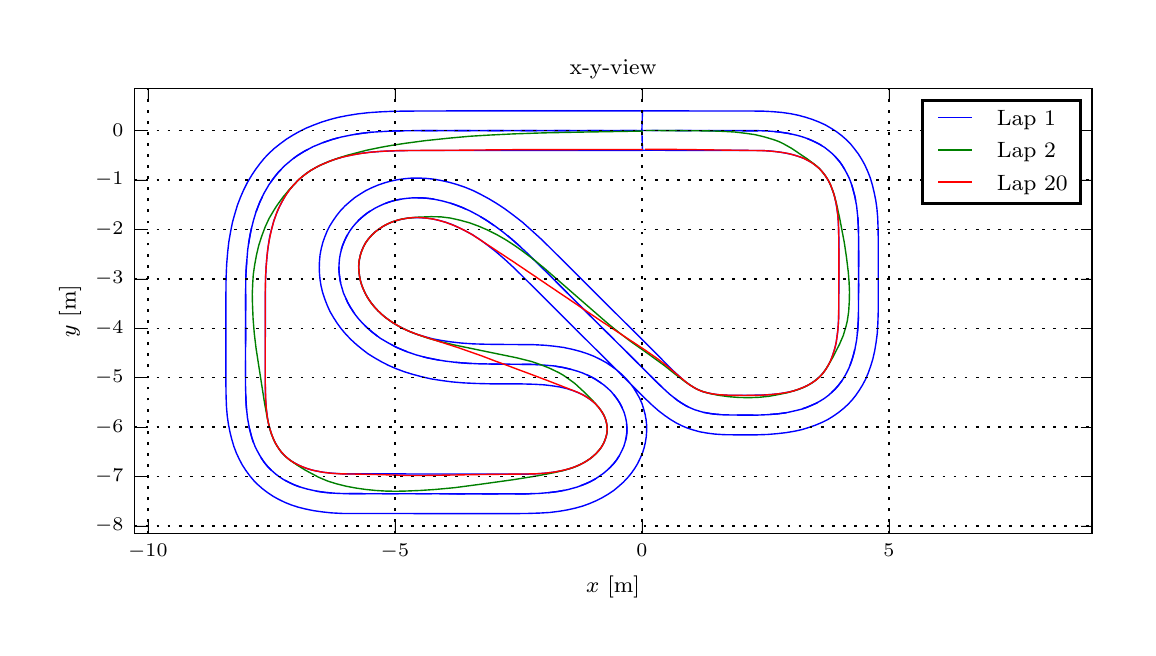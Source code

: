 \begingroup%
\makeatletter%
\begin{pgfpicture}%
\pgfpathrectangle{\pgfpointorigin}{\pgfqpoint{5.5in}{3.0in}}%
\pgfusepath{use as bounding box, clip}%
\begin{pgfscope}%
\pgfsetbuttcap%
\pgfsetmiterjoin%
\definecolor{currentfill}{rgb}{1.0,1.0,1.0}%
\pgfsetfillcolor{currentfill}%
\pgfsetlinewidth{0.0pt}%
\definecolor{currentstroke}{rgb}{1.0,1.0,1.0}%
\pgfsetstrokecolor{currentstroke}%
\pgfsetdash{}{0pt}%
\pgfpathmoveto{\pgfqpoint{0.0in}{0.0in}}%
\pgfpathlineto{\pgfqpoint{5.5in}{0.0in}}%
\pgfpathlineto{\pgfqpoint{5.5in}{3.0in}}%
\pgfpathlineto{\pgfqpoint{0.0in}{3.0in}}%
\pgfpathclose%
\pgfusepath{fill}%
\end{pgfscope}%
\begin{pgfscope}%
\pgfsetbuttcap%
\pgfsetmiterjoin%
\definecolor{currentfill}{rgb}{1.0,1.0,1.0}%
\pgfsetfillcolor{currentfill}%
\pgfsetlinewidth{0.0pt}%
\definecolor{currentstroke}{rgb}{0.0,0.0,0.0}%
\pgfsetstrokecolor{currentstroke}%
\pgfsetstrokeopacity{0.0}%
\pgfsetdash{}{0pt}%
\pgfpathmoveto{\pgfqpoint{0.534in}{0.472in}}%
\pgfpathlineto{\pgfqpoint{5.321in}{0.472in}}%
\pgfpathlineto{\pgfqpoint{5.321in}{2.695in}}%
\pgfpathlineto{\pgfqpoint{0.534in}{2.695in}}%
\pgfpathclose%
\pgfusepath{fill}%
\end{pgfscope}%
\begin{pgfscope}%
\pgfpathrectangle{\pgfqpoint{0.534in}{0.472in}}{\pgfqpoint{4.787in}{2.223in}} %
\pgfusepath{clip}%
\pgfsetbuttcap%
\pgfsetroundjoin%
\pgfsetlinewidth{0.502pt}%
\definecolor{currentstroke}{rgb}{0.0,0.0,1.0}%
\pgfsetstrokecolor{currentstroke}%
\pgfsetdash{{6.0pt}{6.0pt}}{0.0pt}%
\pgfpathmoveto{\pgfqpoint{3.071in}{2.486in}}%
\pgfpathlineto{\pgfqpoint{3.667in}{2.484in}}%
\pgfpathlineto{\pgfqpoint{3.721in}{2.482in}}%
\pgfpathlineto{\pgfqpoint{3.765in}{2.477in}}%
\pgfpathlineto{\pgfqpoint{3.804in}{2.471in}}%
\pgfpathlineto{\pgfqpoint{3.84in}{2.463in}}%
\pgfpathlineto{\pgfqpoint{3.874in}{2.454in}}%
\pgfpathlineto{\pgfqpoint{3.904in}{2.443in}}%
\pgfpathlineto{\pgfqpoint{3.933in}{2.43in}}%
\pgfpathlineto{\pgfqpoint{3.96in}{2.417in}}%
\pgfpathlineto{\pgfqpoint{3.985in}{2.401in}}%
\pgfpathlineto{\pgfqpoint{4.006in}{2.384in}}%
\pgfpathlineto{\pgfqpoint{4.027in}{2.366in}}%
\pgfpathlineto{\pgfqpoint{4.045in}{2.347in}}%
\pgfpathlineto{\pgfqpoint{4.063in}{2.326in}}%
\pgfpathlineto{\pgfqpoint{4.078in}{2.303in}}%
\pgfpathlineto{\pgfqpoint{4.093in}{2.278in}}%
\pgfpathlineto{\pgfqpoint{4.106in}{2.251in}}%
\pgfpathlineto{\pgfqpoint{4.118in}{2.221in}}%
\pgfpathlineto{\pgfqpoint{4.127in}{2.19in}}%
\pgfpathlineto{\pgfqpoint{4.136in}{2.157in}}%
\pgfpathlineto{\pgfqpoint{4.143in}{2.121in}}%
\pgfpathlineto{\pgfqpoint{4.148in}{2.081in}}%
\pgfpathlineto{\pgfqpoint{4.152in}{2.037in}}%
\pgfpathlineto{\pgfqpoint{4.154in}{1.983in}}%
\pgfpathlineto{\pgfqpoint{4.155in}{1.906in}}%
\pgfpathlineto{\pgfqpoint{4.154in}{1.551in}}%
\pgfpathlineto{\pgfqpoint{4.151in}{1.496in}}%
\pgfpathlineto{\pgfqpoint{4.146in}{1.452in}}%
\pgfpathlineto{\pgfqpoint{4.14in}{1.413in}}%
\pgfpathlineto{\pgfqpoint{4.132in}{1.377in}}%
\pgfpathlineto{\pgfqpoint{4.123in}{1.344in}}%
\pgfpathlineto{\pgfqpoint{4.112in}{1.313in}}%
\pgfpathlineto{\pgfqpoint{4.099in}{1.284in}}%
\pgfpathlineto{\pgfqpoint{4.086in}{1.258in}}%
\pgfpathlineto{\pgfqpoint{4.07in}{1.233in}}%
\pgfpathlineto{\pgfqpoint{4.053in}{1.211in}}%
\pgfpathlineto{\pgfqpoint{4.035in}{1.191in}}%
\pgfpathlineto{\pgfqpoint{4.016in}{1.172in}}%
\pgfpathlineto{\pgfqpoint{3.995in}{1.155in}}%
\pgfpathlineto{\pgfqpoint{3.972in}{1.139in}}%
\pgfpathlineto{\pgfqpoint{3.947in}{1.124in}}%
\pgfpathlineto{\pgfqpoint{3.92in}{1.112in}}%
\pgfpathlineto{\pgfqpoint{3.89in}{1.1in}}%
\pgfpathlineto{\pgfqpoint{3.86in}{1.09in}}%
\pgfpathlineto{\pgfqpoint{3.826in}{1.081in}}%
\pgfpathlineto{\pgfqpoint{3.79in}{1.074in}}%
\pgfpathlineto{\pgfqpoint{3.75in}{1.069in}}%
\pgfpathlineto{\pgfqpoint{3.706in}{1.066in}}%
\pgfpathlineto{\pgfqpoint{3.652in}{1.063in}}%
\pgfpathlineto{\pgfqpoint{3.575in}{1.063in}}%
\pgfpathlineto{\pgfqpoint{3.486in}{1.064in}}%
\pgfpathlineto{\pgfqpoint{3.444in}{1.067in}}%
\pgfpathlineto{\pgfqpoint{3.41in}{1.071in}}%
\pgfpathlineto{\pgfqpoint{3.379in}{1.077in}}%
\pgfpathlineto{\pgfqpoint{3.35in}{1.085in}}%
\pgfpathlineto{\pgfqpoint{3.325in}{1.094in}}%
\pgfpathlineto{\pgfqpoint{3.3in}{1.105in}}%
\pgfpathlineto{\pgfqpoint{3.274in}{1.12in}}%
\pgfpathlineto{\pgfqpoint{3.247in}{1.138in}}%
\pgfpathlineto{\pgfqpoint{3.22in}{1.159in}}%
\pgfpathlineto{\pgfqpoint{3.19in}{1.185in}}%
\pgfpathlineto{\pgfqpoint{3.153in}{1.22in}}%
\pgfpathlineto{\pgfqpoint{3.018in}{1.355in}}%
\pgfpathlineto{\pgfqpoint{2.507in}{1.864in}}%
\pgfpathlineto{\pgfqpoint{2.453in}{1.914in}}%
\pgfpathlineto{\pgfqpoint{2.406in}{1.955in}}%
\pgfpathlineto{\pgfqpoint{2.363in}{1.988in}}%
\pgfpathlineto{\pgfqpoint{2.323in}{2.017in}}%
\pgfpathlineto{\pgfqpoint{2.284in}{2.043in}}%
\pgfpathlineto{\pgfqpoint{2.246in}{2.066in}}%
\pgfpathlineto{\pgfqpoint{2.208in}{2.085in}}%
\pgfpathlineto{\pgfqpoint{2.172in}{2.101in}}%
\pgfpathlineto{\pgfqpoint{2.136in}{2.115in}}%
\pgfpathlineto{\pgfqpoint{2.1in}{2.127in}}%
\pgfpathlineto{\pgfqpoint{2.064in}{2.136in}}%
\pgfpathlineto{\pgfqpoint{2.031in}{2.143in}}%
\pgfpathlineto{\pgfqpoint{1.996in}{2.147in}}%
\pgfpathlineto{\pgfqpoint{1.962in}{2.149in}}%
\pgfpathlineto{\pgfqpoint{1.93in}{2.149in}}%
\pgfpathlineto{\pgfqpoint{1.898in}{2.147in}}%
\pgfpathlineto{\pgfqpoint{1.866in}{2.142in}}%
\pgfpathlineto{\pgfqpoint{1.834in}{2.136in}}%
\pgfpathlineto{\pgfqpoint{1.806in}{2.128in}}%
\pgfpathlineto{\pgfqpoint{1.778in}{2.117in}}%
\pgfpathlineto{\pgfqpoint{1.751in}{2.105in}}%
\pgfpathlineto{\pgfqpoint{1.725in}{2.091in}}%
\pgfpathlineto{\pgfqpoint{1.7in}{2.075in}}%
\pgfpathlineto{\pgfqpoint{1.677in}{2.057in}}%
\pgfpathlineto{\pgfqpoint{1.657in}{2.039in}}%
\pgfpathlineto{\pgfqpoint{1.638in}{2.019in}}%
\pgfpathlineto{\pgfqpoint{1.621in}{1.998in}}%
\pgfpathlineto{\pgfqpoint{1.605in}{1.975in}}%
\pgfpathlineto{\pgfqpoint{1.592in}{1.952in}}%
\pgfpathlineto{\pgfqpoint{1.581in}{1.927in}}%
\pgfpathlineto{\pgfqpoint{1.571in}{1.901in}}%
\pgfpathlineto{\pgfqpoint{1.564in}{1.875in}}%
\pgfpathlineto{\pgfqpoint{1.56in}{1.848in}}%
\pgfpathlineto{\pgfqpoint{1.557in}{1.821in}}%
\pgfpathlineto{\pgfqpoint{1.556in}{1.794in}}%
\pgfpathlineto{\pgfqpoint{1.558in}{1.767in}}%
\pgfpathlineto{\pgfqpoint{1.562in}{1.738in}}%
\pgfpathlineto{\pgfqpoint{1.568in}{1.709in}}%
\pgfpathlineto{\pgfqpoint{1.577in}{1.68in}}%
\pgfpathlineto{\pgfqpoint{1.588in}{1.653in}}%
\pgfpathlineto{\pgfqpoint{1.6in}{1.626in}}%
\pgfpathlineto{\pgfqpoint{1.615in}{1.6in}}%
\pgfpathlineto{\pgfqpoint{1.632in}{1.573in}}%
\pgfpathlineto{\pgfqpoint{1.652in}{1.548in}}%
\pgfpathlineto{\pgfqpoint{1.673in}{1.524in}}%
\pgfpathlineto{\pgfqpoint{1.696in}{1.501in}}%
\pgfpathlineto{\pgfqpoint{1.722in}{1.478in}}%
\pgfpathlineto{\pgfqpoint{1.749in}{1.457in}}%
\pgfpathlineto{\pgfqpoint{1.778in}{1.438in}}%
\pgfpathlineto{\pgfqpoint{1.81in}{1.419in}}%
\pgfpathlineto{\pgfqpoint{1.843in}{1.402in}}%
\pgfpathlineto{\pgfqpoint{1.879in}{1.387in}}%
\pgfpathlineto{\pgfqpoint{1.916in}{1.373in}}%
\pgfpathlineto{\pgfqpoint{1.956in}{1.36in}}%
\pgfpathlineto{\pgfqpoint{1.999in}{1.349in}}%
\pgfpathlineto{\pgfqpoint{2.045in}{1.34in}}%
\pgfpathlineto{\pgfqpoint{2.094in}{1.332in}}%
\pgfpathlineto{\pgfqpoint{2.148in}{1.326in}}%
\pgfpathlineto{\pgfqpoint{2.207in}{1.321in}}%
\pgfpathlineto{\pgfqpoint{2.276in}{1.319in}}%
\pgfpathlineto{\pgfqpoint{2.365in}{1.317in}}%
\pgfpathlineto{\pgfqpoint{2.538in}{1.316in}}%
\pgfpathlineto{\pgfqpoint{2.59in}{1.313in}}%
\pgfpathlineto{\pgfqpoint{2.634in}{1.308in}}%
\pgfpathlineto{\pgfqpoint{2.675in}{1.301in}}%
\pgfpathlineto{\pgfqpoint{2.712in}{1.293in}}%
\pgfpathlineto{\pgfqpoint{2.745in}{1.284in}}%
\pgfpathlineto{\pgfqpoint{2.777in}{1.272in}}%
\pgfpathlineto{\pgfqpoint{2.807in}{1.259in}}%
\pgfpathlineto{\pgfqpoint{2.835in}{1.244in}}%
\pgfpathlineto{\pgfqpoint{2.86in}{1.228in}}%
\pgfpathlineto{\pgfqpoint{2.884in}{1.211in}}%
\pgfpathlineto{\pgfqpoint{2.905in}{1.193in}}%
\pgfpathlineto{\pgfqpoint{2.924in}{1.173in}}%
\pgfpathlineto{\pgfqpoint{2.941in}{1.152in}}%
\pgfpathlineto{\pgfqpoint{2.955in}{1.132in}}%
\pgfpathlineto{\pgfqpoint{2.967in}{1.111in}}%
\pgfpathlineto{\pgfqpoint{2.977in}{1.088in}}%
\pgfpathlineto{\pgfqpoint{2.986in}{1.065in}}%
\pgfpathlineto{\pgfqpoint{2.992in}{1.041in}}%
\pgfpathlineto{\pgfqpoint{2.995in}{1.017in}}%
\pgfpathlineto{\pgfqpoint{2.996in}{0.994in}}%
\pgfpathlineto{\pgfqpoint{2.996in}{0.972in}}%
\pgfpathlineto{\pgfqpoint{2.993in}{0.95in}}%
\pgfpathlineto{\pgfqpoint{2.987in}{0.926in}}%
\pgfpathlineto{\pgfqpoint{2.979in}{0.903in}}%
\pgfpathlineto{\pgfqpoint{2.969in}{0.88in}}%
\pgfpathlineto{\pgfqpoint{2.957in}{0.858in}}%
\pgfpathlineto{\pgfqpoint{2.944in}{0.838in}}%
\pgfpathlineto{\pgfqpoint{2.927in}{0.817in}}%
\pgfpathlineto{\pgfqpoint{2.908in}{0.797in}}%
\pgfpathlineto{\pgfqpoint{2.888in}{0.779in}}%
\pgfpathlineto{\pgfqpoint{2.864in}{0.761in}}%
\pgfpathlineto{\pgfqpoint{2.84in}{0.745in}}%
\pgfpathlineto{\pgfqpoint{2.814in}{0.73in}}%
\pgfpathlineto{\pgfqpoint{2.784in}{0.717in}}%
\pgfpathlineto{\pgfqpoint{2.754in}{0.706in}}%
\pgfpathlineto{\pgfqpoint{2.721in}{0.696in}}%
\pgfpathlineto{\pgfqpoint{2.685in}{0.687in}}%
\pgfpathlineto{\pgfqpoint{2.646in}{0.68in}}%
\pgfpathlineto{\pgfqpoint{2.605in}{0.675in}}%
\pgfpathlineto{\pgfqpoint{2.558in}{0.672in}}%
\pgfpathlineto{\pgfqpoint{2.501in}{0.669in}}%
\pgfpathlineto{\pgfqpoint{2.415in}{0.669in}}%
\pgfpathlineto{\pgfqpoint{1.577in}{0.67in}}%
\pgfpathlineto{\pgfqpoint{1.523in}{0.673in}}%
\pgfpathlineto{\pgfqpoint{1.479in}{0.677in}}%
\pgfpathlineto{\pgfqpoint{1.44in}{0.683in}}%
\pgfpathlineto{\pgfqpoint{1.403in}{0.691in}}%
\pgfpathlineto{\pgfqpoint{1.37in}{0.7in}}%
\pgfpathlineto{\pgfqpoint{1.34in}{0.711in}}%
\pgfpathlineto{\pgfqpoint{1.311in}{0.724in}}%
\pgfpathlineto{\pgfqpoint{1.284in}{0.738in}}%
\pgfpathlineto{\pgfqpoint{1.259in}{0.754in}}%
\pgfpathlineto{\pgfqpoint{1.238in}{0.77in}}%
\pgfpathlineto{\pgfqpoint{1.217in}{0.788in}}%
\pgfpathlineto{\pgfqpoint{1.198in}{0.808in}}%
\pgfpathlineto{\pgfqpoint{1.181in}{0.829in}}%
\pgfpathlineto{\pgfqpoint{1.166in}{0.851in}}%
\pgfpathlineto{\pgfqpoint{1.151in}{0.877in}}%
\pgfpathlineto{\pgfqpoint{1.138in}{0.904in}}%
\pgfpathlineto{\pgfqpoint{1.126in}{0.933in}}%
\pgfpathlineto{\pgfqpoint{1.117in}{0.964in}}%
\pgfpathlineto{\pgfqpoint{1.108in}{0.998in}}%
\pgfpathlineto{\pgfqpoint{1.101in}{1.034in}}%
\pgfpathlineto{\pgfqpoint{1.096in}{1.073in}}%
\pgfpathlineto{\pgfqpoint{1.092in}{1.117in}}%
\pgfpathlineto{\pgfqpoint{1.09in}{1.172in}}%
\pgfpathlineto{\pgfqpoint{1.089in}{1.248in}}%
\pgfpathlineto{\pgfqpoint{1.09in}{1.732in}}%
\pgfpathlineto{\pgfqpoint{1.093in}{1.804in}}%
\pgfpathlineto{\pgfqpoint{1.098in}{1.863in}}%
\pgfpathlineto{\pgfqpoint{1.104in}{1.915in}}%
\pgfpathlineto{\pgfqpoint{1.112in}{1.963in}}%
\pgfpathlineto{\pgfqpoint{1.121in}{2.007in}}%
\pgfpathlineto{\pgfqpoint{1.132in}{2.047in}}%
\pgfpathlineto{\pgfqpoint{1.145in}{2.087in}}%
\pgfpathlineto{\pgfqpoint{1.159in}{2.124in}}%
\pgfpathlineto{\pgfqpoint{1.175in}{2.158in}}%
\pgfpathlineto{\pgfqpoint{1.192in}{2.19in}}%
\pgfpathlineto{\pgfqpoint{1.21in}{2.22in}}%
\pgfpathlineto{\pgfqpoint{1.23in}{2.248in}}%
\pgfpathlineto{\pgfqpoint{1.252in}{2.275in}}%
\pgfpathlineto{\pgfqpoint{1.274in}{2.299in}}%
\pgfpathlineto{\pgfqpoint{1.297in}{2.321in}}%
\pgfpathlineto{\pgfqpoint{1.324in}{2.342in}}%
\pgfpathlineto{\pgfqpoint{1.352in}{2.363in}}%
\pgfpathlineto{\pgfqpoint{1.381in}{2.381in}}%
\pgfpathlineto{\pgfqpoint{1.414in}{2.398in}}%
\pgfpathlineto{\pgfqpoint{1.448in}{2.414in}}%
\pgfpathlineto{\pgfqpoint{1.484in}{2.428in}}%
\pgfpathlineto{\pgfqpoint{1.522in}{2.441in}}%
\pgfpathlineto{\pgfqpoint{1.562in}{2.452in}}%
\pgfpathlineto{\pgfqpoint{1.606in}{2.461in}}%
\pgfpathlineto{\pgfqpoint{1.652in}{2.469in}}%
\pgfpathlineto{\pgfqpoint{1.704in}{2.476in}}%
\pgfpathlineto{\pgfqpoint{1.76in}{2.48in}}%
\pgfpathlineto{\pgfqpoint{1.824in}{2.483in}}%
\pgfpathlineto{\pgfqpoint{1.906in}{2.485in}}%
\pgfpathlineto{\pgfqpoint{2.123in}{2.485in}}%
\pgfpathlineto{\pgfqpoint{3.072in}{2.485in}}%
\pgfpathlineto{\pgfqpoint{3.072in}{2.485in}}%
\pgfusepath{stroke}%
\end{pgfscope}%
\begin{pgfscope}%
\pgfpathrectangle{\pgfqpoint{0.534in}{0.472in}}{\pgfqpoint{4.787in}{2.223in}} %
\pgfusepath{clip}%
\pgfsetrectcap%
\pgfsetroundjoin%
\pgfsetlinewidth{0.502pt}%
\definecolor{currentstroke}{rgb}{0.0,0.0,1.0}%
\pgfsetstrokecolor{currentstroke}%
\pgfsetdash{}{0pt}%
\pgfpathmoveto{\pgfqpoint{3.071in}{2.486in}}%
\pgfpathlineto{\pgfqpoint{3.074in}{2.584in}}%
\pgfpathlineto{\pgfqpoint{3.67in}{2.583in}}%
\pgfpathlineto{\pgfqpoint{3.726in}{2.58in}}%
\pgfpathlineto{\pgfqpoint{3.772in}{2.576in}}%
\pgfpathlineto{\pgfqpoint{3.814in}{2.57in}}%
\pgfpathlineto{\pgfqpoint{3.853in}{2.562in}}%
\pgfpathlineto{\pgfqpoint{3.89in}{2.552in}}%
\pgfpathlineto{\pgfqpoint{3.924in}{2.541in}}%
\pgfpathlineto{\pgfqpoint{3.957in}{2.528in}}%
\pgfpathlineto{\pgfqpoint{3.988in}{2.514in}}%
\pgfpathlineto{\pgfqpoint{4.017in}{2.497in}}%
\pgfpathlineto{\pgfqpoint{4.044in}{2.48in}}%
\pgfpathlineto{\pgfqpoint{4.069in}{2.461in}}%
\pgfpathlineto{\pgfqpoint{4.093in}{2.44in}}%
\pgfpathlineto{\pgfqpoint{4.114in}{2.419in}}%
\pgfpathlineto{\pgfqpoint{4.134in}{2.394in}}%
\pgfpathlineto{\pgfqpoint{4.153in}{2.369in}}%
\pgfpathlineto{\pgfqpoint{4.17in}{2.342in}}%
\pgfpathlineto{\pgfqpoint{4.186in}{2.313in}}%
\pgfpathlineto{\pgfqpoint{4.2in}{2.282in}}%
\pgfpathlineto{\pgfqpoint{4.213in}{2.249in}}%
\pgfpathlineto{\pgfqpoint{4.223in}{2.215in}}%
\pgfpathlineto{\pgfqpoint{4.232in}{2.178in}}%
\pgfpathlineto{\pgfqpoint{4.24in}{2.139in}}%
\pgfpathlineto{\pgfqpoint{4.246in}{2.097in}}%
\pgfpathlineto{\pgfqpoint{4.25in}{2.051in}}%
\pgfpathlineto{\pgfqpoint{4.252in}{1.998in}}%
\pgfpathlineto{\pgfqpoint{4.253in}{1.929in}}%
\pgfpathlineto{\pgfqpoint{4.253in}{1.589in}}%
\pgfpathlineto{\pgfqpoint{4.251in}{1.524in}}%
\pgfpathlineto{\pgfqpoint{4.248in}{1.472in}}%
\pgfpathlineto{\pgfqpoint{4.242in}{1.426in}}%
\pgfpathlineto{\pgfqpoint{4.235in}{1.384in}}%
\pgfpathlineto{\pgfqpoint{4.226in}{1.344in}}%
\pgfpathlineto{\pgfqpoint{4.215in}{1.308in}}%
\pgfpathlineto{\pgfqpoint{4.203in}{1.274in}}%
\pgfpathlineto{\pgfqpoint{4.19in}{1.243in}}%
\pgfpathlineto{\pgfqpoint{4.174in}{1.213in}}%
\pgfpathlineto{\pgfqpoint{4.158in}{1.187in}}%
\pgfpathlineto{\pgfqpoint{4.14in}{1.161in}}%
\pgfpathlineto{\pgfqpoint{4.12in}{1.136in}}%
\pgfpathlineto{\pgfqpoint{4.1in}{1.115in}}%
\pgfpathlineto{\pgfqpoint{4.078in}{1.095in}}%
\pgfpathlineto{\pgfqpoint{4.053in}{1.075in}}%
\pgfpathlineto{\pgfqpoint{4.027in}{1.057in}}%
\pgfpathlineto{\pgfqpoint{4.001in}{1.041in}}%
\pgfpathlineto{\pgfqpoint{3.971in}{1.026in}}%
\pgfpathlineto{\pgfqpoint{3.94in}{1.013in}}%
\pgfpathlineto{\pgfqpoint{3.906in}{1.001in}}%
\pgfpathlineto{\pgfqpoint{3.87in}{0.99in}}%
\pgfpathlineto{\pgfqpoint{3.833in}{0.982in}}%
\pgfpathlineto{\pgfqpoint{3.791in}{0.975in}}%
\pgfpathlineto{\pgfqpoint{3.747in}{0.97in}}%
\pgfpathlineto{\pgfqpoint{3.699in}{0.966in}}%
\pgfpathlineto{\pgfqpoint{3.641in}{0.964in}}%
\pgfpathlineto{\pgfqpoint{3.548in}{0.964in}}%
\pgfpathlineto{\pgfqpoint{3.48in}{0.965in}}%
\pgfpathlineto{\pgfqpoint{3.435in}{0.968in}}%
\pgfpathlineto{\pgfqpoint{3.397in}{0.973in}}%
\pgfpathlineto{\pgfqpoint{3.362in}{0.979in}}%
\pgfpathlineto{\pgfqpoint{3.329in}{0.988in}}%
\pgfpathlineto{\pgfqpoint{3.299in}{0.998in}}%
\pgfpathlineto{\pgfqpoint{3.272in}{1.009in}}%
\pgfpathlineto{\pgfqpoint{3.244in}{1.023in}}%
\pgfpathlineto{\pgfqpoint{3.214in}{1.041in}}%
\pgfpathlineto{\pgfqpoint{3.185in}{1.061in}}%
\pgfpathlineto{\pgfqpoint{3.155in}{1.084in}}%
\pgfpathlineto{\pgfqpoint{3.123in}{1.112in}}%
\pgfpathlineto{\pgfqpoint{3.085in}{1.148in}}%
\pgfpathlineto{\pgfqpoint{2.967in}{1.266in}}%
\pgfpathlineto{\pgfqpoint{2.437in}{1.794in}}%
\pgfpathlineto{\pgfqpoint{2.385in}{1.842in}}%
\pgfpathlineto{\pgfqpoint{2.341in}{1.88in}}%
\pgfpathlineto{\pgfqpoint{2.3in}{1.912in}}%
\pgfpathlineto{\pgfqpoint{2.262in}{1.94in}}%
\pgfpathlineto{\pgfqpoint{2.225in}{1.964in}}%
\pgfpathlineto{\pgfqpoint{2.189in}{1.984in}}%
\pgfpathlineto{\pgfqpoint{2.154in}{2.001in}}%
\pgfpathlineto{\pgfqpoint{2.121in}{2.016in}}%
\pgfpathlineto{\pgfqpoint{2.087in}{2.028in}}%
\pgfpathlineto{\pgfqpoint{2.055in}{2.037in}}%
\pgfpathlineto{\pgfqpoint{2.023in}{2.044in}}%
\pgfpathlineto{\pgfqpoint{1.991in}{2.048in}}%
\pgfpathlineto{\pgfqpoint{1.961in}{2.05in}}%
\pgfpathlineto{\pgfqpoint{1.931in}{2.05in}}%
\pgfpathlineto{\pgfqpoint{1.902in}{2.048in}}%
\pgfpathlineto{\pgfqpoint{1.874in}{2.043in}}%
\pgfpathlineto{\pgfqpoint{1.848in}{2.037in}}%
\pgfpathlineto{\pgfqpoint{1.823in}{2.029in}}%
\pgfpathlineto{\pgfqpoint{1.799in}{2.018in}}%
\pgfpathlineto{\pgfqpoint{1.776in}{2.006in}}%
\pgfpathlineto{\pgfqpoint{1.755in}{1.992in}}%
\pgfpathlineto{\pgfqpoint{1.735in}{1.977in}}%
\pgfpathlineto{\pgfqpoint{1.718in}{1.96in}}%
\pgfpathlineto{\pgfqpoint{1.703in}{1.943in}}%
\pgfpathlineto{\pgfqpoint{1.69in}{1.925in}}%
\pgfpathlineto{\pgfqpoint{1.679in}{1.905in}}%
\pgfpathlineto{\pgfqpoint{1.67in}{1.885in}}%
\pgfpathlineto{\pgfqpoint{1.663in}{1.864in}}%
\pgfpathlineto{\pgfqpoint{1.659in}{1.842in}}%
\pgfpathlineto{\pgfqpoint{1.656in}{1.819in}}%
\pgfpathlineto{\pgfqpoint{1.655in}{1.797in}}%
\pgfpathlineto{\pgfqpoint{1.657in}{1.773in}}%
\pgfpathlineto{\pgfqpoint{1.661in}{1.748in}}%
\pgfpathlineto{\pgfqpoint{1.667in}{1.723in}}%
\pgfpathlineto{\pgfqpoint{1.675in}{1.699in}}%
\pgfpathlineto{\pgfqpoint{1.686in}{1.675in}}%
\pgfpathlineto{\pgfqpoint{1.699in}{1.652in}}%
\pgfpathlineto{\pgfqpoint{1.714in}{1.629in}}%
\pgfpathlineto{\pgfqpoint{1.732in}{1.606in}}%
\pgfpathlineto{\pgfqpoint{1.752in}{1.584in}}%
\pgfpathlineto{\pgfqpoint{1.773in}{1.564in}}%
\pgfpathlineto{\pgfqpoint{1.797in}{1.545in}}%
\pgfpathlineto{\pgfqpoint{1.823in}{1.526in}}%
\pgfpathlineto{\pgfqpoint{1.852in}{1.509in}}%
\pgfpathlineto{\pgfqpoint{1.881in}{1.494in}}%
\pgfpathlineto{\pgfqpoint{1.914in}{1.479in}}%
\pgfpathlineto{\pgfqpoint{1.948in}{1.466in}}%
\pgfpathlineto{\pgfqpoint{1.985in}{1.455in}}%
\pgfpathlineto{\pgfqpoint{2.026in}{1.444in}}%
\pgfpathlineto{\pgfqpoint{2.069in}{1.436in}}%
\pgfpathlineto{\pgfqpoint{2.116in}{1.429in}}%
\pgfpathlineto{\pgfqpoint{2.169in}{1.423in}}%
\pgfpathlineto{\pgfqpoint{2.227in}{1.419in}}%
\pgfpathlineto{\pgfqpoint{2.295in}{1.417in}}%
\pgfpathlineto{\pgfqpoint{2.392in}{1.416in}}%
\pgfpathlineto{\pgfqpoint{2.529in}{1.415in}}%
\pgfpathlineto{\pgfqpoint{2.587in}{1.412in}}%
\pgfpathlineto{\pgfqpoint{2.636in}{1.407in}}%
\pgfpathlineto{\pgfqpoint{2.68in}{1.401in}}%
\pgfpathlineto{\pgfqpoint{2.722in}{1.392in}}%
\pgfpathlineto{\pgfqpoint{2.761in}{1.382in}}%
\pgfpathlineto{\pgfqpoint{2.798in}{1.37in}}%
\pgfpathlineto{\pgfqpoint{2.831in}{1.357in}}%
\pgfpathlineto{\pgfqpoint{2.864in}{1.341in}}%
\pgfpathlineto{\pgfqpoint{2.893in}{1.325in}}%
\pgfpathlineto{\pgfqpoint{2.921in}{1.306in}}%
\pgfpathlineto{\pgfqpoint{2.947in}{1.287in}}%
\pgfpathlineto{\pgfqpoint{2.97in}{1.267in}}%
\pgfpathlineto{\pgfqpoint{2.993in}{1.244in}}%
\pgfpathlineto{\pgfqpoint{3.012in}{1.222in}}%
\pgfpathlineto{\pgfqpoint{3.03in}{1.198in}}%
\pgfpathlineto{\pgfqpoint{3.045in}{1.173in}}%
\pgfpathlineto{\pgfqpoint{3.06in}{1.147in}}%
\pgfpathlineto{\pgfqpoint{3.072in}{1.119in}}%
\pgfpathlineto{\pgfqpoint{3.08in}{1.093in}}%
\pgfpathlineto{\pgfqpoint{3.087in}{1.067in}}%
\pgfpathlineto{\pgfqpoint{3.092in}{1.04in}}%
\pgfpathlineto{\pgfqpoint{3.095in}{1.012in}}%
\pgfpathlineto{\pgfqpoint{3.095in}{0.984in}}%
\pgfpathlineto{\pgfqpoint{3.093in}{0.956in}}%
\pgfpathlineto{\pgfqpoint{3.089in}{0.929in}}%
\pgfpathlineto{\pgfqpoint{3.083in}{0.902in}}%
\pgfpathlineto{\pgfqpoint{3.075in}{0.876in}}%
\pgfpathlineto{\pgfqpoint{3.063in}{0.848in}}%
\pgfpathlineto{\pgfqpoint{3.05in}{0.821in}}%
\pgfpathlineto{\pgfqpoint{3.035in}{0.796in}}%
\pgfpathlineto{\pgfqpoint{3.018in}{0.772in}}%
\pgfpathlineto{\pgfqpoint{2.999in}{0.749in}}%
\pgfpathlineto{\pgfqpoint{2.977in}{0.726in}}%
\pgfpathlineto{\pgfqpoint{2.953in}{0.705in}}%
\pgfpathlineto{\pgfqpoint{2.929in}{0.685in}}%
\pgfpathlineto{\pgfqpoint{2.9in}{0.666in}}%
\pgfpathlineto{\pgfqpoint{2.871in}{0.649in}}%
\pgfpathlineto{\pgfqpoint{2.841in}{0.634in}}%
\pgfpathlineto{\pgfqpoint{2.808in}{0.62in}}%
\pgfpathlineto{\pgfqpoint{2.775in}{0.608in}}%
\pgfpathlineto{\pgfqpoint{2.739in}{0.598in}}%
\pgfpathlineto{\pgfqpoint{2.699in}{0.589in}}%
\pgfpathlineto{\pgfqpoint{2.658in}{0.582in}}%
\pgfpathlineto{\pgfqpoint{2.611in}{0.576in}}%
\pgfpathlineto{\pgfqpoint{2.56in}{0.573in}}%
\pgfpathlineto{\pgfqpoint{2.5in}{0.571in}}%
\pgfpathlineto{\pgfqpoint{2.41in}{0.57in}}%
\pgfpathlineto{\pgfqpoint{1.574in}{0.571in}}%
\pgfpathlineto{\pgfqpoint{1.518in}{0.574in}}%
\pgfpathlineto{\pgfqpoint{1.472in}{0.579in}}%
\pgfpathlineto{\pgfqpoint{1.43in}{0.585in}}%
\pgfpathlineto{\pgfqpoint{1.391in}{0.593in}}%
\pgfpathlineto{\pgfqpoint{1.354in}{0.602in}}%
\pgfpathlineto{\pgfqpoint{1.32in}{0.613in}}%
\pgfpathlineto{\pgfqpoint{1.287in}{0.626in}}%
\pgfpathlineto{\pgfqpoint{1.256in}{0.641in}}%
\pgfpathlineto{\pgfqpoint{1.227in}{0.657in}}%
\pgfpathlineto{\pgfqpoint{1.2in}{0.675in}}%
\pgfpathlineto{\pgfqpoint{1.175in}{0.694in}}%
\pgfpathlineto{\pgfqpoint{1.151in}{0.715in}}%
\pgfpathlineto{\pgfqpoint{1.13in}{0.736in}}%
\pgfpathlineto{\pgfqpoint{1.11in}{0.76in}}%
\pgfpathlineto{\pgfqpoint{1.091in}{0.786in}}%
\pgfpathlineto{\pgfqpoint{1.074in}{0.812in}}%
\pgfpathlineto{\pgfqpoint{1.058in}{0.842in}}%
\pgfpathlineto{\pgfqpoint{1.044in}{0.872in}}%
\pgfpathlineto{\pgfqpoint{1.031in}{0.906in}}%
\pgfpathlineto{\pgfqpoint{1.021in}{0.94in}}%
\pgfpathlineto{\pgfqpoint{1.012in}{0.976in}}%
\pgfpathlineto{\pgfqpoint{1.004in}{1.016in}}%
\pgfpathlineto{\pgfqpoint{0.998in}{1.057in}}%
\pgfpathlineto{\pgfqpoint{0.994in}{1.103in}}%
\pgfpathlineto{\pgfqpoint{0.992in}{1.156in}}%
\pgfpathlineto{\pgfqpoint{0.991in}{1.226in}}%
\pgfpathlineto{\pgfqpoint{0.991in}{1.646in}}%
\pgfpathlineto{\pgfqpoint{0.992in}{1.748in}}%
\pgfpathlineto{\pgfqpoint{0.995in}{1.818in}}%
\pgfpathlineto{\pgfqpoint{1.0in}{1.878in}}%
\pgfpathlineto{\pgfqpoint{1.006in}{1.931in}}%
\pgfpathlineto{\pgfqpoint{1.015in}{1.982in}}%
\pgfpathlineto{\pgfqpoint{1.024in}{2.027in}}%
\pgfpathlineto{\pgfqpoint{1.036in}{2.07in}}%
\pgfpathlineto{\pgfqpoint{1.049in}{2.113in}}%
\pgfpathlineto{\pgfqpoint{1.064in}{2.152in}}%
\pgfpathlineto{\pgfqpoint{1.08in}{2.189in}}%
\pgfpathlineto{\pgfqpoint{1.098in}{2.225in}}%
\pgfpathlineto{\pgfqpoint{1.117in}{2.257in}}%
\pgfpathlineto{\pgfqpoint{1.138in}{2.289in}}%
\pgfpathlineto{\pgfqpoint{1.161in}{2.32in}}%
\pgfpathlineto{\pgfqpoint{1.183in}{2.347in}}%
\pgfpathlineto{\pgfqpoint{1.208in}{2.373in}}%
\pgfpathlineto{\pgfqpoint{1.234in}{2.397in}}%
\pgfpathlineto{\pgfqpoint{1.262in}{2.419in}}%
\pgfpathlineto{\pgfqpoint{1.293in}{2.442in}}%
\pgfpathlineto{\pgfqpoint{1.325in}{2.462in}}%
\pgfpathlineto{\pgfqpoint{1.357in}{2.48in}}%
\pgfpathlineto{\pgfqpoint{1.393in}{2.498in}}%
\pgfpathlineto{\pgfqpoint{1.43in}{2.513in}}%
\pgfpathlineto{\pgfqpoint{1.47in}{2.528in}}%
\pgfpathlineto{\pgfqpoint{1.512in}{2.541in}}%
\pgfpathlineto{\pgfqpoint{1.555in}{2.552in}}%
\pgfpathlineto{\pgfqpoint{1.601in}{2.561in}}%
\pgfpathlineto{\pgfqpoint{1.651in}{2.569in}}%
\pgfpathlineto{\pgfqpoint{1.704in}{2.575in}}%
\pgfpathlineto{\pgfqpoint{1.762in}{2.579in}}%
\pgfpathlineto{\pgfqpoint{1.829in}{2.582in}}%
\pgfpathlineto{\pgfqpoint{1.915in}{2.583in}}%
\pgfpathlineto{\pgfqpoint{2.207in}{2.584in}}%
\pgfpathlineto{\pgfqpoint{3.072in}{2.584in}}%
\pgfpathlineto{\pgfqpoint{3.072in}{2.584in}}%
\pgfusepath{stroke}%
\end{pgfscope}%
\begin{pgfscope}%
\pgfpathrectangle{\pgfqpoint{0.534in}{0.472in}}{\pgfqpoint{4.787in}{2.223in}} %
\pgfusepath{clip}%
\pgfsetrectcap%
\pgfsetroundjoin%
\pgfsetlinewidth{0.502pt}%
\definecolor{currentstroke}{rgb}{0.0,0.0,1.0}%
\pgfsetstrokecolor{currentstroke}%
\pgfsetdash{}{0pt}%
\pgfpathmoveto{\pgfqpoint{3.071in}{2.486in}}%
\pgfpathlineto{\pgfqpoint{3.074in}{2.387in}}%
\pgfpathlineto{\pgfqpoint{3.666in}{2.386in}}%
\pgfpathlineto{\pgfqpoint{3.718in}{2.383in}}%
\pgfpathlineto{\pgfqpoint{3.759in}{2.378in}}%
\pgfpathlineto{\pgfqpoint{3.794in}{2.372in}}%
\pgfpathlineto{\pgfqpoint{3.826in}{2.365in}}%
\pgfpathlineto{\pgfqpoint{3.855in}{2.356in}}%
\pgfpathlineto{\pgfqpoint{3.882in}{2.346in}}%
\pgfpathlineto{\pgfqpoint{3.905in}{2.334in}}%
\pgfpathlineto{\pgfqpoint{3.927in}{2.321in}}%
\pgfpathlineto{\pgfqpoint{3.945in}{2.307in}}%
\pgfpathlineto{\pgfqpoint{3.962in}{2.292in}}%
\pgfpathlineto{\pgfqpoint{3.977in}{2.275in}}%
\pgfpathlineto{\pgfqpoint{3.99in}{2.257in}}%
\pgfpathlineto{\pgfqpoint{4.004in}{2.235in}}%
\pgfpathlineto{\pgfqpoint{4.015in}{2.211in}}%
\pgfpathlineto{\pgfqpoint{4.025in}{2.186in}}%
\pgfpathlineto{\pgfqpoint{4.034in}{2.158in}}%
\pgfpathlineto{\pgfqpoint{4.041in}{2.126in}}%
\pgfpathlineto{\pgfqpoint{4.047in}{2.09in}}%
\pgfpathlineto{\pgfqpoint{4.052in}{2.051in}}%
\pgfpathlineto{\pgfqpoint{4.054in}{2.004in}}%
\pgfpathlineto{\pgfqpoint{4.056in}{1.943in}}%
\pgfpathlineto{\pgfqpoint{4.056in}{1.746in}}%
\pgfpathlineto{\pgfqpoint{4.055in}{1.551in}}%
\pgfpathlineto{\pgfqpoint{4.052in}{1.499in}}%
\pgfpathlineto{\pgfqpoint{4.047in}{1.458in}}%
\pgfpathlineto{\pgfqpoint{4.042in}{1.423in}}%
\pgfpathlineto{\pgfqpoint{4.034in}{1.391in}}%
\pgfpathlineto{\pgfqpoint{4.025in}{1.363in}}%
\pgfpathlineto{\pgfqpoint{4.015in}{1.336in}}%
\pgfpathlineto{\pgfqpoint{4.003in}{1.312in}}%
\pgfpathlineto{\pgfqpoint{3.99in}{1.291in}}%
\pgfpathlineto{\pgfqpoint{3.976in}{1.272in}}%
\pgfpathlineto{\pgfqpoint{3.961in}{1.256in}}%
\pgfpathlineto{\pgfqpoint{3.944in}{1.241in}}%
\pgfpathlineto{\pgfqpoint{3.926in}{1.227in}}%
\pgfpathlineto{\pgfqpoint{3.904in}{1.214in}}%
\pgfpathlineto{\pgfqpoint{3.88in}{1.202in}}%
\pgfpathlineto{\pgfqpoint{3.855in}{1.192in}}%
\pgfpathlineto{\pgfqpoint{3.827in}{1.183in}}%
\pgfpathlineto{\pgfqpoint{3.795in}{1.176in}}%
\pgfpathlineto{\pgfqpoint{3.759in}{1.17in}}%
\pgfpathlineto{\pgfqpoint{3.72in}{1.166in}}%
\pgfpathlineto{\pgfqpoint{3.673in}{1.163in}}%
\pgfpathlineto{\pgfqpoint{3.612in}{1.162in}}%
\pgfpathlineto{\pgfqpoint{3.504in}{1.162in}}%
\pgfpathlineto{\pgfqpoint{3.46in}{1.164in}}%
\pgfpathlineto{\pgfqpoint{3.428in}{1.168in}}%
\pgfpathlineto{\pgfqpoint{3.4in}{1.174in}}%
\pgfpathlineto{\pgfqpoint{3.375in}{1.18in}}%
\pgfpathlineto{\pgfqpoint{3.355in}{1.189in}}%
\pgfpathlineto{\pgfqpoint{3.334in}{1.199in}}%
\pgfpathlineto{\pgfqpoint{3.312in}{1.213in}}%
\pgfpathlineto{\pgfqpoint{3.287in}{1.231in}}%
\pgfpathlineto{\pgfqpoint{3.26in}{1.255in}}%
\pgfpathlineto{\pgfqpoint{3.225in}{1.287in}}%
\pgfpathlineto{\pgfqpoint{3.123in}{1.39in}}%
\pgfpathlineto{\pgfqpoint{2.575in}{1.936in}}%
\pgfpathlineto{\pgfqpoint{2.52in}{1.986in}}%
\pgfpathlineto{\pgfqpoint{2.473in}{2.028in}}%
\pgfpathlineto{\pgfqpoint{2.429in}{2.062in}}%
\pgfpathlineto{\pgfqpoint{2.386in}{2.094in}}%
\pgfpathlineto{\pgfqpoint{2.345in}{2.121in}}%
\pgfpathlineto{\pgfqpoint{2.305in}{2.145in}}%
\pgfpathlineto{\pgfqpoint{2.266in}{2.166in}}%
\pgfpathlineto{\pgfqpoint{2.226in}{2.186in}}%
\pgfpathlineto{\pgfqpoint{2.187in}{2.202in}}%
\pgfpathlineto{\pgfqpoint{2.149in}{2.215in}}%
\pgfpathlineto{\pgfqpoint{2.111in}{2.226in}}%
\pgfpathlineto{\pgfqpoint{2.072in}{2.235in}}%
\pgfpathlineto{\pgfqpoint{2.034in}{2.242in}}%
\pgfpathlineto{\pgfqpoint{1.997in}{2.246in}}%
\pgfpathlineto{\pgfqpoint{1.958in}{2.248in}}%
\pgfpathlineto{\pgfqpoint{1.923in}{2.248in}}%
\pgfpathlineto{\pgfqpoint{1.887in}{2.245in}}%
\pgfpathlineto{\pgfqpoint{1.851in}{2.24in}}%
\pgfpathlineto{\pgfqpoint{1.816in}{2.233in}}%
\pgfpathlineto{\pgfqpoint{1.784in}{2.224in}}%
\pgfpathlineto{\pgfqpoint{1.752in}{2.213in}}%
\pgfpathlineto{\pgfqpoint{1.721in}{2.2in}}%
\pgfpathlineto{\pgfqpoint{1.69in}{2.185in}}%
\pgfpathlineto{\pgfqpoint{1.661in}{2.167in}}%
\pgfpathlineto{\pgfqpoint{1.635in}{2.15in}}%
\pgfpathlineto{\pgfqpoint{1.611in}{2.13in}}%
\pgfpathlineto{\pgfqpoint{1.587in}{2.109in}}%
\pgfpathlineto{\pgfqpoint{1.565in}{2.086in}}%
\pgfpathlineto{\pgfqpoint{1.545in}{2.061in}}%
\pgfpathlineto{\pgfqpoint{1.527in}{2.035in}}%
\pgfpathlineto{\pgfqpoint{1.51in}{2.008in}}%
\pgfpathlineto{\pgfqpoint{1.497in}{1.982in}}%
\pgfpathlineto{\pgfqpoint{1.486in}{1.955in}}%
\pgfpathlineto{\pgfqpoint{1.476in}{1.927in}}%
\pgfpathlineto{\pgfqpoint{1.468in}{1.896in}}%
\pgfpathlineto{\pgfqpoint{1.462in}{1.865in}}%
\pgfpathlineto{\pgfqpoint{1.459in}{1.833in}}%
\pgfpathlineto{\pgfqpoint{1.458in}{1.801in}}%
\pgfpathlineto{\pgfqpoint{1.459in}{1.77in}}%
\pgfpathlineto{\pgfqpoint{1.462in}{1.739in}}%
\pgfpathlineto{\pgfqpoint{1.467in}{1.708in}}%
\pgfpathlineto{\pgfqpoint{1.475in}{1.675in}}%
\pgfpathlineto{\pgfqpoint{1.486in}{1.642in}}%
\pgfpathlineto{\pgfqpoint{1.498in}{1.611in}}%
\pgfpathlineto{\pgfqpoint{1.512in}{1.58in}}%
\pgfpathlineto{\pgfqpoint{1.529in}{1.551in}}%
\pgfpathlineto{\pgfqpoint{1.547in}{1.523in}}%
\pgfpathlineto{\pgfqpoint{1.568in}{1.494in}}%
\pgfpathlineto{\pgfqpoint{1.591in}{1.467in}}%
\pgfpathlineto{\pgfqpoint{1.616in}{1.441in}}%
\pgfpathlineto{\pgfqpoint{1.642in}{1.417in}}%
\pgfpathlineto{\pgfqpoint{1.671in}{1.393in}}%
\pgfpathlineto{\pgfqpoint{1.701in}{1.37in}}%
\pgfpathlineto{\pgfqpoint{1.733in}{1.35in}}%
\pgfpathlineto{\pgfqpoint{1.768in}{1.33in}}%
\pgfpathlineto{\pgfqpoint{1.803in}{1.312in}}%
\pgfpathlineto{\pgfqpoint{1.842in}{1.295in}}%
\pgfpathlineto{\pgfqpoint{1.882in}{1.28in}}%
\pgfpathlineto{\pgfqpoint{1.924in}{1.267in}}%
\pgfpathlineto{\pgfqpoint{1.969in}{1.255in}}%
\pgfpathlineto{\pgfqpoint{2.017in}{1.244in}}%
\pgfpathlineto{\pgfqpoint{2.068in}{1.236in}}%
\pgfpathlineto{\pgfqpoint{2.12in}{1.229in}}%
\pgfpathlineto{\pgfqpoint{2.178in}{1.224in}}%
\pgfpathlineto{\pgfqpoint{2.243in}{1.221in}}%
\pgfpathlineto{\pgfqpoint{2.322in}{1.219in}}%
\pgfpathlineto{\pgfqpoint{2.461in}{1.219in}}%
\pgfpathlineto{\pgfqpoint{2.534in}{1.217in}}%
\pgfpathlineto{\pgfqpoint{2.584in}{1.214in}}%
\pgfpathlineto{\pgfqpoint{2.625in}{1.209in}}%
\pgfpathlineto{\pgfqpoint{2.663in}{1.203in}}%
\pgfpathlineto{\pgfqpoint{2.697in}{1.195in}}%
\pgfpathlineto{\pgfqpoint{2.728in}{1.185in}}%
\pgfpathlineto{\pgfqpoint{2.755in}{1.174in}}%
\pgfpathlineto{\pgfqpoint{2.779in}{1.163in}}%
\pgfpathlineto{\pgfqpoint{2.801in}{1.149in}}%
\pgfpathlineto{\pgfqpoint{2.822in}{1.134in}}%
\pgfpathlineto{\pgfqpoint{2.839in}{1.119in}}%
\pgfpathlineto{\pgfqpoint{2.854in}{1.103in}}%
\pgfpathlineto{\pgfqpoint{2.867in}{1.085in}}%
\pgfpathlineto{\pgfqpoint{2.878in}{1.067in}}%
\pgfpathlineto{\pgfqpoint{2.887in}{1.048in}}%
\pgfpathlineto{\pgfqpoint{2.893in}{1.029in}}%
\pgfpathlineto{\pgfqpoint{2.896in}{1.012in}}%
\pgfpathlineto{\pgfqpoint{2.898in}{0.994in}}%
\pgfpathlineto{\pgfqpoint{2.897in}{0.977in}}%
\pgfpathlineto{\pgfqpoint{2.894in}{0.959in}}%
\pgfpathlineto{\pgfqpoint{2.888in}{0.942in}}%
\pgfpathlineto{\pgfqpoint{2.881in}{0.924in}}%
\pgfpathlineto{\pgfqpoint{2.871in}{0.906in}}%
\pgfpathlineto{\pgfqpoint{2.858in}{0.888in}}%
\pgfpathlineto{\pgfqpoint{2.843in}{0.872in}}%
\pgfpathlineto{\pgfqpoint{2.826in}{0.856in}}%
\pgfpathlineto{\pgfqpoint{2.808in}{0.842in}}%
\pgfpathlineto{\pgfqpoint{2.786in}{0.828in}}%
\pgfpathlineto{\pgfqpoint{2.763in}{0.816in}}%
\pgfpathlineto{\pgfqpoint{2.736in}{0.804in}}%
\pgfpathlineto{\pgfqpoint{2.707in}{0.794in}}%
\pgfpathlineto{\pgfqpoint{2.676in}{0.786in}}%
\pgfpathlineto{\pgfqpoint{2.64in}{0.779in}}%
\pgfpathlineto{\pgfqpoint{2.602in}{0.774in}}%
\pgfpathlineto{\pgfqpoint{2.557in}{0.77in}}%
\pgfpathlineto{\pgfqpoint{2.504in}{0.768in}}%
\pgfpathlineto{\pgfqpoint{2.424in}{0.768in}}%
\pgfpathlineto{\pgfqpoint{1.578in}{0.769in}}%
\pgfpathlineto{\pgfqpoint{1.526in}{0.772in}}%
\pgfpathlineto{\pgfqpoint{1.485in}{0.776in}}%
\pgfpathlineto{\pgfqpoint{1.45in}{0.782in}}%
\pgfpathlineto{\pgfqpoint{1.418in}{0.789in}}%
\pgfpathlineto{\pgfqpoint{1.389in}{0.798in}}%
\pgfpathlineto{\pgfqpoint{1.362in}{0.809in}}%
\pgfpathlineto{\pgfqpoint{1.339in}{0.821in}}%
\pgfpathlineto{\pgfqpoint{1.317in}{0.834in}}%
\pgfpathlineto{\pgfqpoint{1.299in}{0.848in}}%
\pgfpathlineto{\pgfqpoint{1.282in}{0.863in}}%
\pgfpathlineto{\pgfqpoint{1.267in}{0.879in}}%
\pgfpathlineto{\pgfqpoint{1.254in}{0.898in}}%
\pgfpathlineto{\pgfqpoint{1.24in}{0.92in}}%
\pgfpathlineto{\pgfqpoint{1.229in}{0.943in}}%
\pgfpathlineto{\pgfqpoint{1.219in}{0.968in}}%
\pgfpathlineto{\pgfqpoint{1.21in}{0.997in}}%
\pgfpathlineto{\pgfqpoint{1.202in}{1.029in}}%
\pgfpathlineto{\pgfqpoint{1.197in}{1.064in}}%
\pgfpathlineto{\pgfqpoint{1.192in}{1.103in}}%
\pgfpathlineto{\pgfqpoint{1.189in}{1.151in}}%
\pgfpathlineto{\pgfqpoint{1.188in}{1.212in}}%
\pgfpathlineto{\pgfqpoint{1.188in}{1.409in}}%
\pgfpathlineto{\pgfqpoint{1.189in}{1.735in}}%
\pgfpathlineto{\pgfqpoint{1.192in}{1.803in}}%
\pgfpathlineto{\pgfqpoint{1.197in}{1.86in}}%
\pgfpathlineto{\pgfqpoint{1.203in}{1.91in}}%
\pgfpathlineto{\pgfqpoint{1.21in}{1.954in}}%
\pgfpathlineto{\pgfqpoint{1.22in}{1.994in}}%
\pgfpathlineto{\pgfqpoint{1.23in}{2.032in}}%
\pgfpathlineto{\pgfqpoint{1.243in}{2.068in}}%
\pgfpathlineto{\pgfqpoint{1.257in}{2.101in}}%
\pgfpathlineto{\pgfqpoint{1.272in}{2.13in}}%
\pgfpathlineto{\pgfqpoint{1.288in}{2.159in}}%
\pgfpathlineto{\pgfqpoint{1.306in}{2.185in}}%
\pgfpathlineto{\pgfqpoint{1.325in}{2.208in}}%
\pgfpathlineto{\pgfqpoint{1.345in}{2.23in}}%
\pgfpathlineto{\pgfqpoint{1.367in}{2.25in}}%
\pgfpathlineto{\pgfqpoint{1.39in}{2.269in}}%
\pgfpathlineto{\pgfqpoint{1.415in}{2.286in}}%
\pgfpathlineto{\pgfqpoint{1.443in}{2.302in}}%
\pgfpathlineto{\pgfqpoint{1.473in}{2.317in}}%
\pgfpathlineto{\pgfqpoint{1.506in}{2.331in}}%
\pgfpathlineto{\pgfqpoint{1.54in}{2.343in}}%
\pgfpathlineto{\pgfqpoint{1.577in}{2.354in}}%
\pgfpathlineto{\pgfqpoint{1.618in}{2.363in}}%
\pgfpathlineto{\pgfqpoint{1.662in}{2.371in}}%
\pgfpathlineto{\pgfqpoint{1.709in}{2.377in}}%
\pgfpathlineto{\pgfqpoint{1.762in}{2.381in}}%
\pgfpathlineto{\pgfqpoint{1.823in}{2.384in}}%
\pgfpathlineto{\pgfqpoint{1.902in}{2.386in}}%
\pgfpathlineto{\pgfqpoint{2.091in}{2.386in}}%
\pgfpathlineto{\pgfqpoint{3.072in}{2.386in}}%
\pgfpathlineto{\pgfqpoint{3.072in}{2.386in}}%
\pgfusepath{stroke}%
\end{pgfscope}%
\begin{pgfscope}%
\pgfpathrectangle{\pgfqpoint{0.534in}{0.472in}}{\pgfqpoint{4.787in}{2.223in}} %
\pgfusepath{clip}%
\pgfsetrectcap%
\pgfsetroundjoin%
\pgfsetlinewidth{0.502pt}%
\definecolor{currentstroke}{rgb}{0.0,0.0,1.0}%
\pgfsetstrokecolor{currentstroke}%
\pgfsetdash{}{0pt}%
\pgfpathmoveto{\pgfqpoint{3.123in}{2.486in}}%
\pgfpathlineto{\pgfqpoint{3.654in}{2.485in}}%
\pgfpathlineto{\pgfqpoint{3.704in}{2.483in}}%
\pgfpathlineto{\pgfqpoint{3.753in}{2.479in}}%
\pgfpathlineto{\pgfqpoint{3.802in}{2.472in}}%
\pgfpathlineto{\pgfqpoint{3.85in}{2.461in}}%
\pgfpathlineto{\pgfqpoint{3.874in}{2.454in}}%
\pgfpathlineto{\pgfqpoint{3.897in}{2.446in}}%
\pgfpathlineto{\pgfqpoint{3.92in}{2.437in}}%
\pgfpathlineto{\pgfqpoint{3.942in}{2.426in}}%
\pgfpathlineto{\pgfqpoint{3.964in}{2.414in}}%
\pgfpathlineto{\pgfqpoint{3.985in}{2.401in}}%
\pgfpathlineto{\pgfqpoint{4.004in}{2.386in}}%
\pgfpathlineto{\pgfqpoint{4.023in}{2.37in}}%
\pgfpathlineto{\pgfqpoint{4.041in}{2.352in}}%
\pgfpathlineto{\pgfqpoint{4.057in}{2.333in}}%
\pgfpathlineto{\pgfqpoint{4.071in}{2.314in}}%
\pgfpathlineto{\pgfqpoint{4.084in}{2.293in}}%
\pgfpathlineto{\pgfqpoint{4.096in}{2.271in}}%
\pgfpathlineto{\pgfqpoint{4.107in}{2.249in}}%
\pgfpathlineto{\pgfqpoint{4.116in}{2.226in}}%
\pgfpathlineto{\pgfqpoint{4.124in}{2.202in}}%
\pgfpathlineto{\pgfqpoint{4.136in}{2.155in}}%
\pgfpathlineto{\pgfqpoint{4.145in}{2.106in}}%
\pgfpathlineto{\pgfqpoint{4.15in}{2.057in}}%
\pgfpathlineto{\pgfqpoint{4.153in}{2.008in}}%
\pgfpathlineto{\pgfqpoint{4.155in}{1.933in}}%
\pgfpathlineto{\pgfqpoint{4.154in}{1.588in}}%
\pgfpathlineto{\pgfqpoint{4.153in}{1.538in}}%
\pgfpathlineto{\pgfqpoint{4.15in}{1.489in}}%
\pgfpathlineto{\pgfqpoint{4.145in}{1.44in}}%
\pgfpathlineto{\pgfqpoint{4.136in}{1.391in}}%
\pgfpathlineto{\pgfqpoint{4.13in}{1.367in}}%
\pgfpathlineto{\pgfqpoint{4.123in}{1.344in}}%
\pgfpathlineto{\pgfqpoint{4.115in}{1.32in}}%
\pgfpathlineto{\pgfqpoint{4.106in}{1.297in}}%
\pgfpathlineto{\pgfqpoint{4.095in}{1.275in}}%
\pgfpathlineto{\pgfqpoint{4.083in}{1.253in}}%
\pgfpathlineto{\pgfqpoint{4.07in}{1.233in}}%
\pgfpathlineto{\pgfqpoint{4.055in}{1.213in}}%
\pgfpathlineto{\pgfqpoint{4.039in}{1.194in}}%
\pgfpathlineto{\pgfqpoint{4.021in}{1.177in}}%
\pgfpathlineto{\pgfqpoint{4.003in}{1.161in}}%
\pgfpathlineto{\pgfqpoint{3.983in}{1.146in}}%
\pgfpathlineto{\pgfqpoint{3.962in}{1.133in}}%
\pgfpathlineto{\pgfqpoint{3.94in}{1.121in}}%
\pgfpathlineto{\pgfqpoint{3.918in}{1.111in}}%
\pgfpathlineto{\pgfqpoint{3.895in}{1.101in}}%
\pgfpathlineto{\pgfqpoint{3.871in}{1.093in}}%
\pgfpathlineto{\pgfqpoint{3.848in}{1.087in}}%
\pgfpathlineto{\pgfqpoint{3.799in}{1.076in}}%
\pgfpathlineto{\pgfqpoint{3.75in}{1.069in}}%
\pgfpathlineto{\pgfqpoint{3.701in}{1.065in}}%
\pgfpathlineto{\pgfqpoint{3.652in}{1.063in}}%
\pgfpathlineto{\pgfqpoint{3.553in}{1.063in}}%
\pgfpathlineto{\pgfqpoint{3.479in}{1.064in}}%
\pgfpathlineto{\pgfqpoint{3.43in}{1.068in}}%
\pgfpathlineto{\pgfqpoint{3.405in}{1.072in}}%
\pgfpathlineto{\pgfqpoint{3.381in}{1.076in}}%
\pgfpathlineto{\pgfqpoint{3.357in}{1.083in}}%
\pgfpathlineto{\pgfqpoint{3.334in}{1.09in}}%
\pgfpathlineto{\pgfqpoint{3.311in}{1.1in}}%
\pgfpathlineto{\pgfqpoint{3.289in}{1.111in}}%
\pgfpathlineto{\pgfqpoint{3.268in}{1.124in}}%
\pgfpathlineto{\pgfqpoint{3.247in}{1.138in}}%
\pgfpathlineto{\pgfqpoint{3.209in}{1.168in}}%
\pgfpathlineto{\pgfqpoint{3.172in}{1.202in}}%
\pgfpathlineto{\pgfqpoint{3.102in}{1.271in}}%
\pgfpathlineto{\pgfqpoint{2.507in}{1.864in}}%
\pgfpathlineto{\pgfqpoint{2.453in}{1.914in}}%
\pgfpathlineto{\pgfqpoint{2.415in}{1.947in}}%
\pgfpathlineto{\pgfqpoint{2.377in}{1.978in}}%
\pgfpathlineto{\pgfqpoint{2.338in}{2.007in}}%
\pgfpathlineto{\pgfqpoint{2.297in}{2.035in}}%
\pgfpathlineto{\pgfqpoint{2.254in}{2.061in}}%
\pgfpathlineto{\pgfqpoint{2.211in}{2.084in}}%
\pgfpathlineto{\pgfqpoint{2.166in}{2.104in}}%
\pgfpathlineto{\pgfqpoint{2.119in}{2.121in}}%
\pgfpathlineto{\pgfqpoint{2.072in}{2.134in}}%
\pgfpathlineto{\pgfqpoint{2.023in}{2.144in}}%
\pgfpathlineto{\pgfqpoint{1.999in}{2.147in}}%
\pgfpathlineto{\pgfqpoint{1.974in}{2.149in}}%
\pgfpathlineto{\pgfqpoint{1.949in}{2.149in}}%
\pgfpathlineto{\pgfqpoint{1.925in}{2.149in}}%
\pgfpathlineto{\pgfqpoint{1.9in}{2.147in}}%
\pgfpathlineto{\pgfqpoint{1.876in}{2.144in}}%
\pgfpathlineto{\pgfqpoint{1.851in}{2.14in}}%
\pgfpathlineto{\pgfqpoint{1.827in}{2.134in}}%
\pgfpathlineto{\pgfqpoint{1.804in}{2.127in}}%
\pgfpathlineto{\pgfqpoint{1.78in}{2.118in}}%
\pgfpathlineto{\pgfqpoint{1.758in}{2.108in}}%
\pgfpathlineto{\pgfqpoint{1.736in}{2.097in}}%
\pgfpathlineto{\pgfqpoint{1.715in}{2.084in}}%
\pgfpathlineto{\pgfqpoint{1.694in}{2.07in}}%
\pgfpathlineto{\pgfqpoint{1.675in}{2.055in}}%
\pgfpathlineto{\pgfqpoint{1.657in}{2.039in}}%
\pgfpathlineto{\pgfqpoint{1.64in}{2.021in}}%
\pgfpathlineto{\pgfqpoint{1.624in}{2.002in}}%
\pgfpathlineto{\pgfqpoint{1.609in}{1.981in}}%
\pgfpathlineto{\pgfqpoint{1.597in}{1.96in}}%
\pgfpathlineto{\pgfqpoint{1.586in}{1.938in}}%
\pgfpathlineto{\pgfqpoint{1.576in}{1.915in}}%
\pgfpathlineto{\pgfqpoint{1.569in}{1.892in}}%
\pgfpathlineto{\pgfqpoint{1.563in}{1.868in}}%
\pgfpathlineto{\pgfqpoint{1.559in}{1.844in}}%
\pgfpathlineto{\pgfqpoint{1.557in}{1.819in}}%
\pgfpathlineto{\pgfqpoint{1.556in}{1.794in}}%
\pgfpathlineto{\pgfqpoint{1.558in}{1.77in}}%
\pgfpathlineto{\pgfqpoint{1.561in}{1.745in}}%
\pgfpathlineto{\pgfqpoint{1.565in}{1.721in}}%
\pgfpathlineto{\pgfqpoint{1.572in}{1.697in}}%
\pgfpathlineto{\pgfqpoint{1.579in}{1.673in}}%
\pgfpathlineto{\pgfqpoint{1.589in}{1.651in}}%
\pgfpathlineto{\pgfqpoint{1.599in}{1.628in}}%
\pgfpathlineto{\pgfqpoint{1.611in}{1.606in}}%
\pgfpathlineto{\pgfqpoint{1.624in}{1.586in}}%
\pgfpathlineto{\pgfqpoint{1.638in}{1.565in}}%
\pgfpathlineto{\pgfqpoint{1.653in}{1.546in}}%
\pgfpathlineto{\pgfqpoint{1.67in}{1.527in}}%
\pgfpathlineto{\pgfqpoint{1.687in}{1.51in}}%
\pgfpathlineto{\pgfqpoint{1.705in}{1.493in}}%
\pgfpathlineto{\pgfqpoint{1.724in}{1.477in}}%
\pgfpathlineto{\pgfqpoint{1.763in}{1.447in}}%
\pgfpathlineto{\pgfqpoint{1.806in}{1.422in}}%
\pgfpathlineto{\pgfqpoint{1.85in}{1.399in}}%
\pgfpathlineto{\pgfqpoint{1.895in}{1.38in}}%
\pgfpathlineto{\pgfqpoint{1.942in}{1.364in}}%
\pgfpathlineto{\pgfqpoint{1.99in}{1.351in}}%
\pgfpathlineto{\pgfqpoint{2.038in}{1.341in}}%
\pgfpathlineto{\pgfqpoint{2.087in}{1.333in}}%
\pgfpathlineto{\pgfqpoint{2.136in}{1.327in}}%
\pgfpathlineto{\pgfqpoint{2.185in}{1.323in}}%
\pgfpathlineto{\pgfqpoint{2.259in}{1.319in}}%
\pgfpathlineto{\pgfqpoint{2.358in}{1.318in}}%
\pgfpathlineto{\pgfqpoint{2.531in}{1.316in}}%
\pgfpathlineto{\pgfqpoint{2.58in}{1.313in}}%
\pgfpathlineto{\pgfqpoint{2.629in}{1.309in}}%
\pgfpathlineto{\pgfqpoint{2.678in}{1.301in}}%
\pgfpathlineto{\pgfqpoint{2.726in}{1.289in}}%
\pgfpathlineto{\pgfqpoint{2.75in}{1.282in}}%
\pgfpathlineto{\pgfqpoint{2.773in}{1.274in}}%
\pgfpathlineto{\pgfqpoint{2.796in}{1.264in}}%
\pgfpathlineto{\pgfqpoint{2.818in}{1.254in}}%
\pgfpathlineto{\pgfqpoint{2.84in}{1.242in}}%
\pgfpathlineto{\pgfqpoint{2.86in}{1.228in}}%
\pgfpathlineto{\pgfqpoint{2.88in}{1.214in}}%
\pgfpathlineto{\pgfqpoint{2.899in}{1.198in}}%
\pgfpathlineto{\pgfqpoint{2.917in}{1.181in}}%
\pgfpathlineto{\pgfqpoint{2.933in}{1.162in}}%
\pgfpathlineto{\pgfqpoint{2.948in}{1.142in}}%
\pgfpathlineto{\pgfqpoint{2.961in}{1.122in}}%
\pgfpathlineto{\pgfqpoint{2.972in}{1.1in}}%
\pgfpathlineto{\pgfqpoint{2.982in}{1.077in}}%
\pgfpathlineto{\pgfqpoint{2.989in}{1.053in}}%
\pgfpathlineto{\pgfqpoint{2.994in}{1.029in}}%
\pgfpathlineto{\pgfqpoint{2.996in}{1.004in}}%
\pgfpathlineto{\pgfqpoint{2.996in}{0.98in}}%
\pgfpathlineto{\pgfqpoint{2.993in}{0.955in}}%
\pgfpathlineto{\pgfqpoint{2.988in}{0.931in}}%
\pgfpathlineto{\pgfqpoint{2.981in}{0.907in}}%
\pgfpathlineto{\pgfqpoint{2.971in}{0.885in}}%
\pgfpathlineto{\pgfqpoint{2.96in}{0.863in}}%
\pgfpathlineto{\pgfqpoint{2.947in}{0.842in}}%
\pgfpathlineto{\pgfqpoint{2.932in}{0.822in}}%
\pgfpathlineto{\pgfqpoint{2.915in}{0.804in}}%
\pgfpathlineto{\pgfqpoint{2.897in}{0.787in}}%
\pgfpathlineto{\pgfqpoint{2.878in}{0.771in}}%
\pgfpathlineto{\pgfqpoint{2.858in}{0.757in}}%
\pgfpathlineto{\pgfqpoint{2.837in}{0.743in}}%
\pgfpathlineto{\pgfqpoint{2.816in}{0.732in}}%
\pgfpathlineto{\pgfqpoint{2.793in}{0.721in}}%
\pgfpathlineto{\pgfqpoint{2.771in}{0.712in}}%
\pgfpathlineto{\pgfqpoint{2.747in}{0.703in}}%
\pgfpathlineto{\pgfqpoint{2.7in}{0.69in}}%
\pgfpathlineto{\pgfqpoint{2.651in}{0.681in}}%
\pgfpathlineto{\pgfqpoint{2.602in}{0.675in}}%
\pgfpathlineto{\pgfqpoint{2.553in}{0.671in}}%
\pgfpathlineto{\pgfqpoint{2.479in}{0.669in}}%
\pgfpathlineto{\pgfqpoint{2.281in}{0.669in}}%
\pgfpathlineto{\pgfqpoint{1.59in}{0.67in}}%
\pgfpathlineto{\pgfqpoint{1.54in}{0.672in}}%
\pgfpathlineto{\pgfqpoint{1.491in}{0.676in}}%
\pgfpathlineto{\pgfqpoint{1.442in}{0.683in}}%
\pgfpathlineto{\pgfqpoint{1.394in}{0.694in}}%
\pgfpathlineto{\pgfqpoint{1.37in}{0.701in}}%
\pgfpathlineto{\pgfqpoint{1.347in}{0.709in}}%
\pgfpathlineto{\pgfqpoint{1.324in}{0.718in}}%
\pgfpathlineto{\pgfqpoint{1.302in}{0.729in}}%
\pgfpathlineto{\pgfqpoint{1.28in}{0.74in}}%
\pgfpathlineto{\pgfqpoint{1.259in}{0.754in}}%
\pgfpathlineto{\pgfqpoint{1.239in}{0.769in}}%
\pgfpathlineto{\pgfqpoint{1.221in}{0.785in}}%
\pgfpathlineto{\pgfqpoint{1.203in}{0.802in}}%
\pgfpathlineto{\pgfqpoint{1.187in}{0.821in}}%
\pgfpathlineto{\pgfqpoint{1.173in}{0.841in}}%
\pgfpathlineto{\pgfqpoint{1.16in}{0.862in}}%
\pgfpathlineto{\pgfqpoint{1.148in}{0.884in}}%
\pgfpathlineto{\pgfqpoint{1.137in}{0.906in}}%
\pgfpathlineto{\pgfqpoint{1.128in}{0.929in}}%
\pgfpathlineto{\pgfqpoint{1.12in}{0.952in}}%
\pgfpathlineto{\pgfqpoint{1.108in}{1.0in}}%
\pgfpathlineto{\pgfqpoint{1.099in}{1.049in}}%
\pgfpathlineto{\pgfqpoint{1.094in}{1.098in}}%
\pgfpathlineto{\pgfqpoint{1.091in}{1.147in}}%
\pgfpathlineto{\pgfqpoint{1.089in}{1.221in}}%
\pgfpathlineto{\pgfqpoint{1.09in}{1.69in}}%
\pgfpathlineto{\pgfqpoint{1.091in}{1.764in}}%
\pgfpathlineto{\pgfqpoint{1.096in}{1.838in}}%
\pgfpathlineto{\pgfqpoint{1.1in}{1.888in}}%
\pgfpathlineto{\pgfqpoint{1.107in}{1.937in}}%
\pgfpathlineto{\pgfqpoint{1.116in}{1.985in}}%
\pgfpathlineto{\pgfqpoint{1.128in}{2.033in}}%
\pgfpathlineto{\pgfqpoint{1.142in}{2.08in}}%
\pgfpathlineto{\pgfqpoint{1.16in}{2.126in}}%
\pgfpathlineto{\pgfqpoint{1.181in}{2.171in}}%
\pgfpathlineto{\pgfqpoint{1.206in}{2.214in}}%
\pgfpathlineto{\pgfqpoint{1.22in}{2.234in}}%
\pgfpathlineto{\pgfqpoint{1.235in}{2.254in}}%
\pgfpathlineto{\pgfqpoint{1.25in}{2.273in}}%
\pgfpathlineto{\pgfqpoint{1.267in}{2.291in}}%
\pgfpathlineto{\pgfqpoint{1.284in}{2.309in}}%
\pgfpathlineto{\pgfqpoint{1.303in}{2.325in}}%
\pgfpathlineto{\pgfqpoint{1.322in}{2.341in}}%
\pgfpathlineto{\pgfqpoint{1.342in}{2.356in}}%
\pgfpathlineto{\pgfqpoint{1.384in}{2.382in}}%
\pgfpathlineto{\pgfqpoint{1.427in}{2.405in}}%
\pgfpathlineto{\pgfqpoint{1.473in}{2.424in}}%
\pgfpathlineto{\pgfqpoint{1.52in}{2.44in}}%
\pgfpathlineto{\pgfqpoint{1.567in}{2.453in}}%
\pgfpathlineto{\pgfqpoint{1.616in}{2.463in}}%
\pgfpathlineto{\pgfqpoint{1.664in}{2.471in}}%
\pgfpathlineto{\pgfqpoint{1.713in}{2.477in}}%
\pgfpathlineto{\pgfqpoint{1.763in}{2.48in}}%
\pgfpathlineto{\pgfqpoint{1.837in}{2.484in}}%
\pgfpathlineto{\pgfqpoint{1.936in}{2.485in}}%
\pgfpathlineto{\pgfqpoint{3.072in}{2.485in}}%
\pgfpathlineto{\pgfqpoint{3.072in}{2.485in}}%
\pgfusepath{stroke}%
\end{pgfscope}%
\begin{pgfscope}%
\pgfpathrectangle{\pgfqpoint{0.534in}{0.472in}}{\pgfqpoint{4.787in}{2.223in}} %
\pgfusepath{clip}%
\pgfsetrectcap%
\pgfsetroundjoin%
\pgfsetlinewidth{0.502pt}%
\definecolor{currentstroke}{rgb}{0.0,0.5,0.0}%
\pgfsetstrokecolor{currentstroke}%
\pgfsetdash{}{0pt}%
\pgfpathmoveto{\pgfqpoint{3.094in}{2.486in}}%
\pgfpathlineto{\pgfqpoint{3.415in}{2.484in}}%
\pgfpathlineto{\pgfqpoint{3.489in}{2.481in}}%
\pgfpathlineto{\pgfqpoint{3.538in}{2.478in}}%
\pgfpathlineto{\pgfqpoint{3.588in}{2.472in}}%
\pgfpathlineto{\pgfqpoint{3.637in}{2.465in}}%
\pgfpathlineto{\pgfqpoint{3.683in}{2.454in}}%
\pgfpathlineto{\pgfqpoint{3.73in}{2.44in}}%
\pgfpathlineto{\pgfqpoint{3.755in}{2.431in}}%
\pgfpathlineto{\pgfqpoint{3.776in}{2.421in}}%
\pgfpathlineto{\pgfqpoint{3.819in}{2.397in}}%
\pgfpathlineto{\pgfqpoint{3.899in}{2.343in}}%
\pgfpathlineto{\pgfqpoint{3.939in}{2.313in}}%
\pgfpathlineto{\pgfqpoint{3.957in}{2.297in}}%
\pgfpathlineto{\pgfqpoint{3.973in}{2.279in}}%
\pgfpathlineto{\pgfqpoint{3.988in}{2.26in}}%
\pgfpathlineto{\pgfqpoint{4.001in}{2.24in}}%
\pgfpathlineto{\pgfqpoint{4.013in}{2.217in}}%
\pgfpathlineto{\pgfqpoint{4.022in}{2.193in}}%
\pgfpathlineto{\pgfqpoint{4.031in}{2.169in}}%
\pgfpathlineto{\pgfqpoint{4.044in}{2.12in}}%
\pgfpathlineto{\pgfqpoint{4.06in}{2.047in}}%
\pgfpathlineto{\pgfqpoint{4.083in}{1.926in}}%
\pgfpathlineto{\pgfqpoint{4.094in}{1.852in}}%
\pgfpathlineto{\pgfqpoint{4.103in}{1.778in}}%
\pgfpathlineto{\pgfqpoint{4.107in}{1.728in}}%
\pgfpathlineto{\pgfqpoint{4.109in}{1.679in}}%
\pgfpathlineto{\pgfqpoint{4.108in}{1.63in}}%
\pgfpathlineto{\pgfqpoint{4.105in}{1.581in}}%
\pgfpathlineto{\pgfqpoint{4.098in}{1.533in}}%
\pgfpathlineto{\pgfqpoint{4.092in}{1.508in}}%
\pgfpathlineto{\pgfqpoint{4.078in}{1.461in}}%
\pgfpathlineto{\pgfqpoint{4.059in}{1.417in}}%
\pgfpathlineto{\pgfqpoint{4.026in}{1.352in}}%
\pgfpathlineto{\pgfqpoint{4.001in}{1.309in}}%
\pgfpathlineto{\pgfqpoint{3.988in}{1.288in}}%
\pgfpathlineto{\pgfqpoint{3.973in}{1.268in}}%
\pgfpathlineto{\pgfqpoint{3.956in}{1.251in}}%
\pgfpathlineto{\pgfqpoint{3.937in}{1.235in}}%
\pgfpathlineto{\pgfqpoint{3.917in}{1.221in}}%
\pgfpathlineto{\pgfqpoint{3.896in}{1.209in}}%
\pgfpathlineto{\pgfqpoint{3.872in}{1.198in}}%
\pgfpathlineto{\pgfqpoint{3.85in}{1.19in}}%
\pgfpathlineto{\pgfqpoint{3.803in}{1.176in}}%
\pgfpathlineto{\pgfqpoint{3.756in}{1.166in}}%
\pgfpathlineto{\pgfqpoint{3.707in}{1.157in}}%
\pgfpathlineto{\pgfqpoint{3.659in}{1.152in}}%
\pgfpathlineto{\pgfqpoint{3.609in}{1.15in}}%
\pgfpathlineto{\pgfqpoint{3.556in}{1.151in}}%
\pgfpathlineto{\pgfqpoint{3.504in}{1.155in}}%
\pgfpathlineto{\pgfqpoint{3.454in}{1.162in}}%
\pgfpathlineto{\pgfqpoint{3.405in}{1.172in}}%
\pgfpathlineto{\pgfqpoint{3.384in}{1.178in}}%
\pgfpathlineto{\pgfqpoint{3.364in}{1.185in}}%
\pgfpathlineto{\pgfqpoint{3.345in}{1.193in}}%
\pgfpathlineto{\pgfqpoint{3.326in}{1.204in}}%
\pgfpathlineto{\pgfqpoint{3.287in}{1.23in}}%
\pgfpathlineto{\pgfqpoint{3.247in}{1.26in}}%
\pgfpathlineto{\pgfqpoint{3.183in}{1.311in}}%
\pgfpathlineto{\pgfqpoint{3.1in}{1.371in}}%
\pgfpathlineto{\pgfqpoint{3.018in}{1.429in}}%
\pgfpathlineto{\pgfqpoint{2.961in}{1.472in}}%
\pgfpathlineto{\pgfqpoint{2.903in}{1.519in}}%
\pgfpathlineto{\pgfqpoint{2.828in}{1.584in}}%
\pgfpathlineto{\pgfqpoint{2.587in}{1.794in}}%
\pgfpathlineto{\pgfqpoint{2.53in}{1.841in}}%
\pgfpathlineto{\pgfqpoint{2.47in}{1.886in}}%
\pgfpathlineto{\pgfqpoint{2.43in}{1.914in}}%
\pgfpathlineto{\pgfqpoint{2.388in}{1.941in}}%
\pgfpathlineto{\pgfqpoint{2.346in}{1.965in}}%
\pgfpathlineto{\pgfqpoint{2.3in}{1.988in}}%
\pgfpathlineto{\pgfqpoint{2.256in}{2.007in}}%
\pgfpathlineto{\pgfqpoint{2.21in}{2.024in}}%
\pgfpathlineto{\pgfqpoint{2.163in}{2.037in}}%
\pgfpathlineto{\pgfqpoint{2.114in}{2.048in}}%
\pgfpathlineto{\pgfqpoint{2.09in}{2.051in}}%
\pgfpathlineto{\pgfqpoint{2.066in}{2.054in}}%
\pgfpathlineto{\pgfqpoint{2.017in}{2.055in}}%
\pgfpathlineto{\pgfqpoint{1.943in}{2.052in}}%
\pgfpathlineto{\pgfqpoint{1.895in}{2.047in}}%
\pgfpathlineto{\pgfqpoint{1.87in}{2.043in}}%
\pgfpathlineto{\pgfqpoint{1.846in}{2.036in}}%
\pgfpathlineto{\pgfqpoint{1.823in}{2.029in}}%
\pgfpathlineto{\pgfqpoint{1.8in}{2.019in}}%
\pgfpathlineto{\pgfqpoint{1.779in}{2.008in}}%
\pgfpathlineto{\pgfqpoint{1.758in}{1.994in}}%
\pgfpathlineto{\pgfqpoint{1.738in}{1.979in}}%
\pgfpathlineto{\pgfqpoint{1.72in}{1.962in}}%
\pgfpathlineto{\pgfqpoint{1.703in}{1.943in}}%
\pgfpathlineto{\pgfqpoint{1.689in}{1.923in}}%
\pgfpathlineto{\pgfqpoint{1.678in}{1.902in}}%
\pgfpathlineto{\pgfqpoint{1.669in}{1.88in}}%
\pgfpathlineto{\pgfqpoint{1.662in}{1.857in}}%
\pgfpathlineto{\pgfqpoint{1.657in}{1.833in}}%
\pgfpathlineto{\pgfqpoint{1.655in}{1.809in}}%
\pgfpathlineto{\pgfqpoint{1.656in}{1.784in}}%
\pgfpathlineto{\pgfqpoint{1.659in}{1.759in}}%
\pgfpathlineto{\pgfqpoint{1.664in}{1.734in}}%
\pgfpathlineto{\pgfqpoint{1.671in}{1.711in}}%
\pgfpathlineto{\pgfqpoint{1.681in}{1.687in}}%
\pgfpathlineto{\pgfqpoint{1.691in}{1.665in}}%
\pgfpathlineto{\pgfqpoint{1.704in}{1.643in}}%
\pgfpathlineto{\pgfqpoint{1.718in}{1.623in}}%
\pgfpathlineto{\pgfqpoint{1.734in}{1.603in}}%
\pgfpathlineto{\pgfqpoint{1.752in}{1.584in}}%
\pgfpathlineto{\pgfqpoint{1.769in}{1.568in}}%
\pgfpathlineto{\pgfqpoint{1.789in}{1.551in}}%
\pgfpathlineto{\pgfqpoint{1.808in}{1.537in}}%
\pgfpathlineto{\pgfqpoint{1.829in}{1.523in}}%
\pgfpathlineto{\pgfqpoint{1.85in}{1.51in}}%
\pgfpathlineto{\pgfqpoint{1.872in}{1.498in}}%
\pgfpathlineto{\pgfqpoint{1.916in}{1.478in}}%
\pgfpathlineto{\pgfqpoint{1.962in}{1.461in}}%
\pgfpathlineto{\pgfqpoint{2.01in}{1.445in}}%
\pgfpathlineto{\pgfqpoint{2.057in}{1.432in}}%
\pgfpathlineto{\pgfqpoint{2.131in}{1.414in}}%
\pgfpathlineto{\pgfqpoint{2.252in}{1.389in}}%
\pgfpathlineto{\pgfqpoint{2.447in}{1.349in}}%
\pgfpathlineto{\pgfqpoint{2.519in}{1.331in}}%
\pgfpathlineto{\pgfqpoint{2.565in}{1.315in}}%
\pgfpathlineto{\pgfqpoint{2.61in}{1.297in}}%
\pgfpathlineto{\pgfqpoint{2.654in}{1.276in}}%
\pgfpathlineto{\pgfqpoint{2.675in}{1.264in}}%
\pgfpathlineto{\pgfqpoint{2.696in}{1.25in}}%
\pgfpathlineto{\pgfqpoint{2.736in}{1.221in}}%
\pgfpathlineto{\pgfqpoint{2.789in}{1.172in}}%
\pgfpathlineto{\pgfqpoint{2.824in}{1.137in}}%
\pgfpathlineto{\pgfqpoint{2.856in}{1.1in}}%
\pgfpathlineto{\pgfqpoint{2.871in}{1.08in}}%
\pgfpathlineto{\pgfqpoint{2.883in}{1.059in}}%
\pgfpathlineto{\pgfqpoint{2.891in}{1.037in}}%
\pgfpathlineto{\pgfqpoint{2.896in}{1.013in}}%
\pgfpathlineto{\pgfqpoint{2.898in}{0.99in}}%
\pgfpathlineto{\pgfqpoint{2.895in}{0.967in}}%
\pgfpathlineto{\pgfqpoint{2.889in}{0.945in}}%
\pgfpathlineto{\pgfqpoint{2.879in}{0.921in}}%
\pgfpathlineto{\pgfqpoint{2.866in}{0.899in}}%
\pgfpathlineto{\pgfqpoint{2.85in}{0.879in}}%
\pgfpathlineto{\pgfqpoint{2.833in}{0.862in}}%
\pgfpathlineto{\pgfqpoint{2.812in}{0.845in}}%
\pgfpathlineto{\pgfqpoint{2.791in}{0.831in}}%
\pgfpathlineto{\pgfqpoint{2.769in}{0.819in}}%
\pgfpathlineto{\pgfqpoint{2.747in}{0.808in}}%
\pgfpathlineto{\pgfqpoint{2.723in}{0.799in}}%
\pgfpathlineto{\pgfqpoint{2.676in}{0.785in}}%
\pgfpathlineto{\pgfqpoint{2.626in}{0.774in}}%
\pgfpathlineto{\pgfqpoint{2.553in}{0.76in}}%
\pgfpathlineto{\pgfqpoint{2.429in}{0.74in}}%
\pgfpathlineto{\pgfqpoint{2.256in}{0.716in}}%
\pgfpathlineto{\pgfqpoint{2.135in}{0.7in}}%
\pgfpathlineto{\pgfqpoint{2.037in}{0.691in}}%
\pgfpathlineto{\pgfqpoint{1.963in}{0.686in}}%
\pgfpathlineto{\pgfqpoint{1.888in}{0.683in}}%
\pgfpathlineto{\pgfqpoint{1.839in}{0.682in}}%
\pgfpathlineto{\pgfqpoint{1.79in}{0.683in}}%
\pgfpathlineto{\pgfqpoint{1.74in}{0.686in}}%
\pgfpathlineto{\pgfqpoint{1.691in}{0.691in}}%
\pgfpathlineto{\pgfqpoint{1.642in}{0.698in}}%
\pgfpathlineto{\pgfqpoint{1.593in}{0.707in}}%
\pgfpathlineto{\pgfqpoint{1.545in}{0.719in}}%
\pgfpathlineto{\pgfqpoint{1.5in}{0.733in}}%
\pgfpathlineto{\pgfqpoint{1.476in}{0.743in}}%
\pgfpathlineto{\pgfqpoint{1.453in}{0.753in}}%
\pgfpathlineto{\pgfqpoint{1.389in}{0.787in}}%
\pgfpathlineto{\pgfqpoint{1.347in}{0.813in}}%
\pgfpathlineto{\pgfqpoint{1.308in}{0.84in}}%
\pgfpathlineto{\pgfqpoint{1.291in}{0.854in}}%
\pgfpathlineto{\pgfqpoint{1.275in}{0.87in}}%
\pgfpathlineto{\pgfqpoint{1.26in}{0.889in}}%
\pgfpathlineto{\pgfqpoint{1.247in}{0.908in}}%
\pgfpathlineto{\pgfqpoint{1.235in}{0.929in}}%
\pgfpathlineto{\pgfqpoint{1.225in}{0.952in}}%
\pgfpathlineto{\pgfqpoint{1.216in}{0.976in}}%
\pgfpathlineto{\pgfqpoint{1.209in}{1.001in}}%
\pgfpathlineto{\pgfqpoint{1.198in}{1.049in}}%
\pgfpathlineto{\pgfqpoint{1.184in}{1.125in}}%
\pgfpathlineto{\pgfqpoint{1.142in}{1.396in}}%
\pgfpathlineto{\pgfqpoint{1.133in}{1.471in}}%
\pgfpathlineto{\pgfqpoint{1.127in}{1.545in}}%
\pgfpathlineto{\pgfqpoint{1.124in}{1.619in}}%
\pgfpathlineto{\pgfqpoint{1.123in}{1.668in}}%
\pgfpathlineto{\pgfqpoint{1.125in}{1.717in}}%
\pgfpathlineto{\pgfqpoint{1.128in}{1.766in}}%
\pgfpathlineto{\pgfqpoint{1.135in}{1.814in}}%
\pgfpathlineto{\pgfqpoint{1.144in}{1.863in}}%
\pgfpathlineto{\pgfqpoint{1.155in}{1.91in}}%
\pgfpathlineto{\pgfqpoint{1.17in}{1.957in}}%
\pgfpathlineto{\pgfqpoint{1.188in}{2.005in}}%
\pgfpathlineto{\pgfqpoint{1.208in}{2.048in}}%
\pgfpathlineto{\pgfqpoint{1.233in}{2.09in}}%
\pgfpathlineto{\pgfqpoint{1.247in}{2.112in}}%
\pgfpathlineto{\pgfqpoint{1.276in}{2.152in}}%
\pgfpathlineto{\pgfqpoint{1.307in}{2.189in}}%
\pgfpathlineto{\pgfqpoint{1.34in}{2.224in}}%
\pgfpathlineto{\pgfqpoint{1.356in}{2.241in}}%
\pgfpathlineto{\pgfqpoint{1.374in}{2.256in}}%
\pgfpathlineto{\pgfqpoint{1.395in}{2.272in}}%
\pgfpathlineto{\pgfqpoint{1.415in}{2.286in}}%
\pgfpathlineto{\pgfqpoint{1.436in}{2.298in}}%
\pgfpathlineto{\pgfqpoint{1.458in}{2.31in}}%
\pgfpathlineto{\pgfqpoint{1.504in}{2.33in}}%
\pgfpathlineto{\pgfqpoint{1.55in}{2.347in}}%
\pgfpathlineto{\pgfqpoint{1.598in}{2.362in}}%
\pgfpathlineto{\pgfqpoint{1.648in}{2.375in}}%
\pgfpathlineto{\pgfqpoint{1.694in}{2.387in}}%
\pgfpathlineto{\pgfqpoint{1.767in}{2.402in}}%
\pgfpathlineto{\pgfqpoint{1.817in}{2.411in}}%
\pgfpathlineto{\pgfqpoint{1.889in}{2.422in}}%
\pgfpathlineto{\pgfqpoint{1.987in}{2.435in}}%
\pgfpathlineto{\pgfqpoint{2.111in}{2.448in}}%
\pgfpathlineto{\pgfqpoint{2.21in}{2.457in}}%
\pgfpathlineto{\pgfqpoint{2.309in}{2.463in}}%
\pgfpathlineto{\pgfqpoint{2.432in}{2.469in}}%
\pgfpathlineto{\pgfqpoint{2.58in}{2.474in}}%
\pgfpathlineto{\pgfqpoint{2.778in}{2.478in}}%
\pgfpathlineto{\pgfqpoint{3.072in}{2.483in}}%
\pgfpathlineto{\pgfqpoint{3.072in}{2.483in}}%
\pgfusepath{stroke}%
\end{pgfscope}%
\begin{pgfscope}%
\pgfpathrectangle{\pgfqpoint{0.534in}{0.472in}}{\pgfqpoint{4.787in}{2.223in}} %
\pgfusepath{clip}%
\pgfsetrectcap%
\pgfsetroundjoin%
\pgfsetlinewidth{0.502pt}%
\definecolor{currentstroke}{rgb}{1.0,0.0,0.0}%
\pgfsetstrokecolor{currentstroke}%
\pgfsetdash{}{0pt}%
\pgfpathmoveto{\pgfqpoint{3.091in}{2.392in}}%
\pgfpathlineto{\pgfqpoint{3.264in}{2.391in}}%
\pgfpathlineto{\pgfqpoint{3.684in}{2.385in}}%
\pgfpathlineto{\pgfqpoint{3.733in}{2.381in}}%
\pgfpathlineto{\pgfqpoint{3.78in}{2.375in}}%
\pgfpathlineto{\pgfqpoint{3.805in}{2.37in}}%
\pgfpathlineto{\pgfqpoint{3.828in}{2.364in}}%
\pgfpathlineto{\pgfqpoint{3.851in}{2.357in}}%
\pgfpathlineto{\pgfqpoint{3.875in}{2.349in}}%
\pgfpathlineto{\pgfqpoint{3.897in}{2.338in}}%
\pgfpathlineto{\pgfqpoint{3.919in}{2.326in}}%
\pgfpathlineto{\pgfqpoint{3.938in}{2.312in}}%
\pgfpathlineto{\pgfqpoint{3.957in}{2.297in}}%
\pgfpathlineto{\pgfqpoint{3.973in}{2.279in}}%
\pgfpathlineto{\pgfqpoint{3.988in}{2.26in}}%
\pgfpathlineto{\pgfqpoint{4.002in}{2.238in}}%
\pgfpathlineto{\pgfqpoint{4.014in}{2.215in}}%
\pgfpathlineto{\pgfqpoint{4.023in}{2.192in}}%
\pgfpathlineto{\pgfqpoint{4.031in}{2.167in}}%
\pgfpathlineto{\pgfqpoint{4.037in}{2.144in}}%
\pgfpathlineto{\pgfqpoint{4.043in}{2.12in}}%
\pgfpathlineto{\pgfqpoint{4.05in}{2.069in}}%
\pgfpathlineto{\pgfqpoint{4.054in}{2.02in}}%
\pgfpathlineto{\pgfqpoint{4.055in}{1.971in}}%
\pgfpathlineto{\pgfqpoint{4.056in}{1.847in}}%
\pgfpathlineto{\pgfqpoint{4.055in}{1.575in}}%
\pgfpathlineto{\pgfqpoint{4.054in}{1.526in}}%
\pgfpathlineto{\pgfqpoint{4.05in}{1.478in}}%
\pgfpathlineto{\pgfqpoint{4.043in}{1.429in}}%
\pgfpathlineto{\pgfqpoint{4.038in}{1.405in}}%
\pgfpathlineto{\pgfqpoint{4.031in}{1.381in}}%
\pgfpathlineto{\pgfqpoint{4.024in}{1.359in}}%
\pgfpathlineto{\pgfqpoint{4.015in}{1.336in}}%
\pgfpathlineto{\pgfqpoint{4.004in}{1.314in}}%
\pgfpathlineto{\pgfqpoint{3.991in}{1.292in}}%
\pgfpathlineto{\pgfqpoint{3.976in}{1.272in}}%
\pgfpathlineto{\pgfqpoint{3.96in}{1.254in}}%
\pgfpathlineto{\pgfqpoint{3.942in}{1.238in}}%
\pgfpathlineto{\pgfqpoint{3.921in}{1.224in}}%
\pgfpathlineto{\pgfqpoint{3.899in}{1.211in}}%
\pgfpathlineto{\pgfqpoint{3.877in}{1.201in}}%
\pgfpathlineto{\pgfqpoint{3.853in}{1.192in}}%
\pgfpathlineto{\pgfqpoint{3.831in}{1.184in}}%
\pgfpathlineto{\pgfqpoint{3.807in}{1.178in}}%
\pgfpathlineto{\pgfqpoint{3.759in}{1.17in}}%
\pgfpathlineto{\pgfqpoint{3.711in}{1.165in}}%
\pgfpathlineto{\pgfqpoint{3.664in}{1.162in}}%
\pgfpathlineto{\pgfqpoint{3.585in}{1.161in}}%
\pgfpathlineto{\pgfqpoint{3.506in}{1.162in}}%
\pgfpathlineto{\pgfqpoint{3.454in}{1.165in}}%
\pgfpathlineto{\pgfqpoint{3.43in}{1.168in}}%
\pgfpathlineto{\pgfqpoint{3.407in}{1.172in}}%
\pgfpathlineto{\pgfqpoint{3.384in}{1.178in}}%
\pgfpathlineto{\pgfqpoint{3.365in}{1.184in}}%
\pgfpathlineto{\pgfqpoint{3.347in}{1.192in}}%
\pgfpathlineto{\pgfqpoint{3.328in}{1.203in}}%
\pgfpathlineto{\pgfqpoint{3.308in}{1.215in}}%
\pgfpathlineto{\pgfqpoint{3.27in}{1.246in}}%
\pgfpathlineto{\pgfqpoint{3.188in}{1.315in}}%
\pgfpathlineto{\pgfqpoint{3.146in}{1.347in}}%
\pgfpathlineto{\pgfqpoint{3.084in}{1.39in}}%
\pgfpathlineto{\pgfqpoint{2.857in}{1.54in}}%
\pgfpathlineto{\pgfqpoint{2.735in}{1.623in}}%
\pgfpathlineto{\pgfqpoint{2.674in}{1.664in}}%
\pgfpathlineto{\pgfqpoint{2.428in}{1.83in}}%
\pgfpathlineto{\pgfqpoint{2.223in}{1.965in}}%
\pgfpathlineto{\pgfqpoint{2.179in}{1.989in}}%
\pgfpathlineto{\pgfqpoint{2.134in}{2.01in}}%
\pgfpathlineto{\pgfqpoint{2.089in}{2.027in}}%
\pgfpathlineto{\pgfqpoint{2.043in}{2.04in}}%
\pgfpathlineto{\pgfqpoint{2.019in}{2.044in}}%
\pgfpathlineto{\pgfqpoint{1.993in}{2.048in}}%
\pgfpathlineto{\pgfqpoint{1.969in}{2.05in}}%
\pgfpathlineto{\pgfqpoint{1.945in}{2.051in}}%
\pgfpathlineto{\pgfqpoint{1.92in}{2.05in}}%
\pgfpathlineto{\pgfqpoint{1.896in}{2.047in}}%
\pgfpathlineto{\pgfqpoint{1.872in}{2.043in}}%
\pgfpathlineto{\pgfqpoint{1.848in}{2.037in}}%
\pgfpathlineto{\pgfqpoint{1.824in}{2.029in}}%
\pgfpathlineto{\pgfqpoint{1.8in}{2.019in}}%
\pgfpathlineto{\pgfqpoint{1.779in}{2.008in}}%
\pgfpathlineto{\pgfqpoint{1.758in}{1.994in}}%
\pgfpathlineto{\pgfqpoint{1.739in}{1.98in}}%
\pgfpathlineto{\pgfqpoint{1.721in}{1.963in}}%
\pgfpathlineto{\pgfqpoint{1.705in}{1.945in}}%
\pgfpathlineto{\pgfqpoint{1.69in}{1.925in}}%
\pgfpathlineto{\pgfqpoint{1.679in}{1.904in}}%
\pgfpathlineto{\pgfqpoint{1.669in}{1.88in}}%
\pgfpathlineto{\pgfqpoint{1.662in}{1.857in}}%
\pgfpathlineto{\pgfqpoint{1.657in}{1.833in}}%
\pgfpathlineto{\pgfqpoint{1.655in}{1.809in}}%
\pgfpathlineto{\pgfqpoint{1.656in}{1.784in}}%
\pgfpathlineto{\pgfqpoint{1.659in}{1.759in}}%
\pgfpathlineto{\pgfqpoint{1.663in}{1.736in}}%
\pgfpathlineto{\pgfqpoint{1.671in}{1.711in}}%
\pgfpathlineto{\pgfqpoint{1.68in}{1.688in}}%
\pgfpathlineto{\pgfqpoint{1.691in}{1.665in}}%
\pgfpathlineto{\pgfqpoint{1.704in}{1.643in}}%
\pgfpathlineto{\pgfqpoint{1.718in}{1.623in}}%
\pgfpathlineto{\pgfqpoint{1.734in}{1.603in}}%
\pgfpathlineto{\pgfqpoint{1.75in}{1.586in}}%
\pgfpathlineto{\pgfqpoint{1.769in}{1.568in}}%
\pgfpathlineto{\pgfqpoint{1.787in}{1.552in}}%
\pgfpathlineto{\pgfqpoint{1.807in}{1.538in}}%
\pgfpathlineto{\pgfqpoint{1.829in}{1.523in}}%
\pgfpathlineto{\pgfqpoint{1.87in}{1.499in}}%
\pgfpathlineto{\pgfqpoint{1.893in}{1.488in}}%
\pgfpathlineto{\pgfqpoint{1.94in}{1.469in}}%
\pgfpathlineto{\pgfqpoint{1.985in}{1.454in}}%
\pgfpathlineto{\pgfqpoint{2.153in}{1.4in}}%
\pgfpathlineto{\pgfqpoint{2.27in}{1.359in}}%
\pgfpathlineto{\pgfqpoint{2.338in}{1.333in}}%
\pgfpathlineto{\pgfqpoint{2.385in}{1.316in}}%
\pgfpathlineto{\pgfqpoint{2.454in}{1.29in}}%
\pgfpathlineto{\pgfqpoint{2.5in}{1.273in}}%
\pgfpathlineto{\pgfqpoint{2.593in}{1.238in}}%
\pgfpathlineto{\pgfqpoint{2.66in}{1.212in}}%
\pgfpathlineto{\pgfqpoint{2.752in}{1.176in}}%
\pgfpathlineto{\pgfqpoint{2.774in}{1.165in}}%
\pgfpathlineto{\pgfqpoint{2.795in}{1.153in}}%
\pgfpathlineto{\pgfqpoint{2.816in}{1.139in}}%
\pgfpathlineto{\pgfqpoint{2.835in}{1.123in}}%
\pgfpathlineto{\pgfqpoint{2.852in}{1.105in}}%
\pgfpathlineto{\pgfqpoint{2.867in}{1.085in}}%
\pgfpathlineto{\pgfqpoint{2.88in}{1.064in}}%
\pgfpathlineto{\pgfqpoint{2.889in}{1.043in}}%
\pgfpathlineto{\pgfqpoint{2.895in}{1.021in}}%
\pgfpathlineto{\pgfqpoint{2.898in}{0.997in}}%
\pgfpathlineto{\pgfqpoint{2.896in}{0.974in}}%
\pgfpathlineto{\pgfqpoint{2.891in}{0.951in}}%
\pgfpathlineto{\pgfqpoint{2.883in}{0.929in}}%
\pgfpathlineto{\pgfqpoint{2.871in}{0.906in}}%
\pgfpathlineto{\pgfqpoint{2.856in}{0.886in}}%
\pgfpathlineto{\pgfqpoint{2.838in}{0.867in}}%
\pgfpathlineto{\pgfqpoint{2.818in}{0.849in}}%
\pgfpathlineto{\pgfqpoint{2.797in}{0.835in}}%
\pgfpathlineto{\pgfqpoint{2.776in}{0.822in}}%
\pgfpathlineto{\pgfqpoint{2.754in}{0.812in}}%
\pgfpathlineto{\pgfqpoint{2.73in}{0.802in}}%
\pgfpathlineto{\pgfqpoint{2.705in}{0.794in}}%
\pgfpathlineto{\pgfqpoint{2.682in}{0.788in}}%
\pgfpathlineto{\pgfqpoint{2.634in}{0.778in}}%
\pgfpathlineto{\pgfqpoint{2.584in}{0.772in}}%
\pgfpathlineto{\pgfqpoint{2.534in}{0.769in}}%
\pgfpathlineto{\pgfqpoint{2.459in}{0.768in}}%
\pgfpathlineto{\pgfqpoint{2.284in}{0.766in}}%
\pgfpathlineto{\pgfqpoint{1.99in}{0.761in}}%
\pgfpathlineto{\pgfqpoint{1.891in}{0.761in}}%
\pgfpathlineto{\pgfqpoint{1.77in}{0.765in}}%
\pgfpathlineto{\pgfqpoint{1.642in}{0.768in}}%
\pgfpathlineto{\pgfqpoint{1.567in}{0.769in}}%
\pgfpathlineto{\pgfqpoint{1.517in}{0.772in}}%
\pgfpathlineto{\pgfqpoint{1.47in}{0.778in}}%
\pgfpathlineto{\pgfqpoint{1.445in}{0.783in}}%
\pgfpathlineto{\pgfqpoint{1.422in}{0.788in}}%
\pgfpathlineto{\pgfqpoint{1.399in}{0.795in}}%
\pgfpathlineto{\pgfqpoint{1.375in}{0.804in}}%
\pgfpathlineto{\pgfqpoint{1.352in}{0.814in}}%
\pgfpathlineto{\pgfqpoint{1.331in}{0.825in}}%
\pgfpathlineto{\pgfqpoint{1.311in}{0.838in}}%
\pgfpathlineto{\pgfqpoint{1.294in}{0.852in}}%
\pgfpathlineto{\pgfqpoint{1.278in}{0.868in}}%
\pgfpathlineto{\pgfqpoint{1.262in}{0.886in}}%
\pgfpathlineto{\pgfqpoint{1.249in}{0.905in}}%
\pgfpathlineto{\pgfqpoint{1.237in}{0.926in}}%
\pgfpathlineto{\pgfqpoint{1.227in}{0.948in}}%
\pgfpathlineto{\pgfqpoint{1.218in}{0.972in}}%
\pgfpathlineto{\pgfqpoint{1.21in}{0.997in}}%
\pgfpathlineto{\pgfqpoint{1.204in}{1.021in}}%
\pgfpathlineto{\pgfqpoint{1.199in}{1.045in}}%
\pgfpathlineto{\pgfqpoint{1.193in}{1.097in}}%
\pgfpathlineto{\pgfqpoint{1.19in}{1.146in}}%
\pgfpathlineto{\pgfqpoint{1.188in}{1.224in}}%
\pgfpathlineto{\pgfqpoint{1.188in}{1.694in}}%
\pgfpathlineto{\pgfqpoint{1.19in}{1.768in}}%
\pgfpathlineto{\pgfqpoint{1.195in}{1.84in}}%
\pgfpathlineto{\pgfqpoint{1.2in}{1.89in}}%
\pgfpathlineto{\pgfqpoint{1.208in}{1.938in}}%
\pgfpathlineto{\pgfqpoint{1.218in}{1.986in}}%
\pgfpathlineto{\pgfqpoint{1.231in}{2.034in}}%
\pgfpathlineto{\pgfqpoint{1.248in}{2.082in}}%
\pgfpathlineto{\pgfqpoint{1.258in}{2.103in}}%
\pgfpathlineto{\pgfqpoint{1.269in}{2.125in}}%
\pgfpathlineto{\pgfqpoint{1.281in}{2.146in}}%
\pgfpathlineto{\pgfqpoint{1.294in}{2.167in}}%
\pgfpathlineto{\pgfqpoint{1.308in}{2.187in}}%
\pgfpathlineto{\pgfqpoint{1.324in}{2.207in}}%
\pgfpathlineto{\pgfqpoint{1.34in}{2.224in}}%
\pgfpathlineto{\pgfqpoint{1.356in}{2.241in}}%
\pgfpathlineto{\pgfqpoint{1.374in}{2.256in}}%
\pgfpathlineto{\pgfqpoint{1.395in}{2.272in}}%
\pgfpathlineto{\pgfqpoint{1.415in}{2.286in}}%
\pgfpathlineto{\pgfqpoint{1.436in}{2.298in}}%
\pgfpathlineto{\pgfqpoint{1.458in}{2.31in}}%
\pgfpathlineto{\pgfqpoint{1.481in}{2.32in}}%
\pgfpathlineto{\pgfqpoint{1.528in}{2.339in}}%
\pgfpathlineto{\pgfqpoint{1.575in}{2.353in}}%
\pgfpathlineto{\pgfqpoint{1.625in}{2.364in}}%
\pgfpathlineto{\pgfqpoint{1.673in}{2.372in}}%
\pgfpathlineto{\pgfqpoint{1.723in}{2.378in}}%
\pgfpathlineto{\pgfqpoint{1.771in}{2.382in}}%
\pgfpathlineto{\pgfqpoint{1.846in}{2.385in}}%
\pgfpathlineto{\pgfqpoint{1.945in}{2.386in}}%
\pgfpathlineto{\pgfqpoint{2.118in}{2.387in}}%
\pgfpathlineto{\pgfqpoint{2.439in}{2.39in}}%
\pgfpathlineto{\pgfqpoint{3.008in}{2.391in}}%
\pgfpathlineto{\pgfqpoint{3.072in}{2.391in}}%
\pgfpathlineto{\pgfqpoint{3.072in}{2.391in}}%
\pgfusepath{stroke}%
\end{pgfscope}%
\begin{pgfscope}%
\pgfsetrectcap%
\pgfsetmiterjoin%
\pgfsetlinewidth{0.502pt}%
\definecolor{currentstroke}{rgb}{0.0,0.0,0.0}%
\pgfsetstrokecolor{currentstroke}%
\pgfsetdash{}{0pt}%
\pgfpathmoveto{\pgfqpoint{0.534in}{2.695in}}%
\pgfpathlineto{\pgfqpoint{5.321in}{2.695in}}%
\pgfusepath{stroke}%
\end{pgfscope}%
\begin{pgfscope}%
\pgfsetrectcap%
\pgfsetmiterjoin%
\pgfsetlinewidth{0.502pt}%
\definecolor{currentstroke}{rgb}{0.0,0.0,0.0}%
\pgfsetstrokecolor{currentstroke}%
\pgfsetdash{}{0pt}%
\pgfpathmoveto{\pgfqpoint{5.321in}{0.472in}}%
\pgfpathlineto{\pgfqpoint{5.321in}{2.695in}}%
\pgfusepath{stroke}%
\end{pgfscope}%
\begin{pgfscope}%
\pgfsetrectcap%
\pgfsetmiterjoin%
\pgfsetlinewidth{0.502pt}%
\definecolor{currentstroke}{rgb}{0.0,0.0,0.0}%
\pgfsetstrokecolor{currentstroke}%
\pgfsetdash{}{0pt}%
\pgfpathmoveto{\pgfqpoint{0.534in}{0.472in}}%
\pgfpathlineto{\pgfqpoint{5.321in}{0.472in}}%
\pgfusepath{stroke}%
\end{pgfscope}%
\begin{pgfscope}%
\pgfsetrectcap%
\pgfsetmiterjoin%
\pgfsetlinewidth{0.502pt}%
\definecolor{currentstroke}{rgb}{0.0,0.0,0.0}%
\pgfsetstrokecolor{currentstroke}%
\pgfsetdash{}{0pt}%
\pgfpathmoveto{\pgfqpoint{0.534in}{0.472in}}%
\pgfpathlineto{\pgfqpoint{0.534in}{2.695in}}%
\pgfusepath{stroke}%
\end{pgfscope}%
\begin{pgfscope}%
\pgfpathrectangle{\pgfqpoint{0.534in}{0.472in}}{\pgfqpoint{4.787in}{2.223in}} %
\pgfusepath{clip}%
\pgfsetbuttcap%
\pgfsetroundjoin%
\pgfsetlinewidth{0.502pt}%
\definecolor{currentstroke}{rgb}{0.0,0.0,0.0}%
\pgfsetstrokecolor{currentstroke}%
\pgfsetdash{{1.0pt}{3.0pt}}{0.0pt}%
\pgfpathmoveto{\pgfqpoint{0.601in}{0.472in}}%
\pgfpathlineto{\pgfqpoint{0.601in}{2.695in}}%
\pgfusepath{stroke}%
\end{pgfscope}%
\begin{pgfscope}%
\pgfsetbuttcap%
\pgfsetroundjoin%
\definecolor{currentfill}{rgb}{0.0,0.0,0.0}%
\pgfsetfillcolor{currentfill}%
\pgfsetlinewidth{0.251pt}%
\definecolor{currentstroke}{rgb}{0.0,0.0,0.0}%
\pgfsetstrokecolor{currentstroke}%
\pgfsetdash{}{0pt}%
\pgfsys@defobject{currentmarker}{\pgfqpoint{0.0in}{0.0in}}{\pgfqpoint{0.0in}{0.056in}}{%
\pgfpathmoveto{\pgfqpoint{0.0in}{0.0in}}%
\pgfpathlineto{\pgfqpoint{0.0in}{0.056in}}%
\pgfusepath{stroke,fill}%
}%
\begin{pgfscope}%
\pgfsys@transformshift{0.601in}{0.472in}%
\pgfsys@useobject{currentmarker}{}%
\end{pgfscope}%
\end{pgfscope}%
\begin{pgfscope}%
\pgfsetbuttcap%
\pgfsetroundjoin%
\definecolor{currentfill}{rgb}{0.0,0.0,0.0}%
\pgfsetfillcolor{currentfill}%
\pgfsetlinewidth{0.251pt}%
\definecolor{currentstroke}{rgb}{0.0,0.0,0.0}%
\pgfsetstrokecolor{currentstroke}%
\pgfsetdash{}{0pt}%
\pgfsys@defobject{currentmarker}{\pgfqpoint{0.0in}{-0.056in}}{\pgfqpoint{0.0in}{0.0in}}{%
\pgfpathmoveto{\pgfqpoint{0.0in}{0.0in}}%
\pgfpathlineto{\pgfqpoint{0.0in}{-0.056in}}%
\pgfusepath{stroke,fill}%
}%
\begin{pgfscope}%
\pgfsys@transformshift{0.601in}{2.695in}%
\pgfsys@useobject{currentmarker}{}%
\end{pgfscope}%
\end{pgfscope}%
\begin{pgfscope}%
\pgftext[x=0.601in,y=0.416in,,top]{\rmfamily\fontsize{6.94}{8.328}\selectfont \(\displaystyle -10\)}%
\end{pgfscope}%
\begin{pgfscope}%
\pgfpathrectangle{\pgfqpoint{0.534in}{0.472in}}{\pgfqpoint{4.787in}{2.223in}} %
\pgfusepath{clip}%
\pgfsetbuttcap%
\pgfsetroundjoin%
\pgfsetlinewidth{0.502pt}%
\definecolor{currentstroke}{rgb}{0.0,0.0,0.0}%
\pgfsetstrokecolor{currentstroke}%
\pgfsetdash{{1.0pt}{3.0pt}}{0.0pt}%
\pgfpathmoveto{\pgfqpoint{1.836in}{0.472in}}%
\pgfpathlineto{\pgfqpoint{1.836in}{2.695in}}%
\pgfusepath{stroke}%
\end{pgfscope}%
\begin{pgfscope}%
\pgfsetbuttcap%
\pgfsetroundjoin%
\definecolor{currentfill}{rgb}{0.0,0.0,0.0}%
\pgfsetfillcolor{currentfill}%
\pgfsetlinewidth{0.251pt}%
\definecolor{currentstroke}{rgb}{0.0,0.0,0.0}%
\pgfsetstrokecolor{currentstroke}%
\pgfsetdash{}{0pt}%
\pgfsys@defobject{currentmarker}{\pgfqpoint{0.0in}{0.0in}}{\pgfqpoint{0.0in}{0.056in}}{%
\pgfpathmoveto{\pgfqpoint{0.0in}{0.0in}}%
\pgfpathlineto{\pgfqpoint{0.0in}{0.056in}}%
\pgfusepath{stroke,fill}%
}%
\begin{pgfscope}%
\pgfsys@transformshift{1.836in}{0.472in}%
\pgfsys@useobject{currentmarker}{}%
\end{pgfscope}%
\end{pgfscope}%
\begin{pgfscope}%
\pgfsetbuttcap%
\pgfsetroundjoin%
\definecolor{currentfill}{rgb}{0.0,0.0,0.0}%
\pgfsetfillcolor{currentfill}%
\pgfsetlinewidth{0.251pt}%
\definecolor{currentstroke}{rgb}{0.0,0.0,0.0}%
\pgfsetstrokecolor{currentstroke}%
\pgfsetdash{}{0pt}%
\pgfsys@defobject{currentmarker}{\pgfqpoint{0.0in}{-0.056in}}{\pgfqpoint{0.0in}{0.0in}}{%
\pgfpathmoveto{\pgfqpoint{0.0in}{0.0in}}%
\pgfpathlineto{\pgfqpoint{0.0in}{-0.056in}}%
\pgfusepath{stroke,fill}%
}%
\begin{pgfscope}%
\pgfsys@transformshift{1.836in}{2.695in}%
\pgfsys@useobject{currentmarker}{}%
\end{pgfscope}%
\end{pgfscope}%
\begin{pgfscope}%
\pgftext[x=1.836in,y=0.416in,,top]{\rmfamily\fontsize{6.94}{8.328}\selectfont \(\displaystyle -5\)}%
\end{pgfscope}%
\begin{pgfscope}%
\pgfpathrectangle{\pgfqpoint{0.534in}{0.472in}}{\pgfqpoint{4.787in}{2.223in}} %
\pgfusepath{clip}%
\pgfsetbuttcap%
\pgfsetroundjoin%
\pgfsetlinewidth{0.502pt}%
\definecolor{currentstroke}{rgb}{0.0,0.0,0.0}%
\pgfsetstrokecolor{currentstroke}%
\pgfsetdash{{1.0pt}{3.0pt}}{0.0pt}%
\pgfpathmoveto{\pgfqpoint{3.071in}{0.472in}}%
\pgfpathlineto{\pgfqpoint{3.071in}{2.695in}}%
\pgfusepath{stroke}%
\end{pgfscope}%
\begin{pgfscope}%
\pgfsetbuttcap%
\pgfsetroundjoin%
\definecolor{currentfill}{rgb}{0.0,0.0,0.0}%
\pgfsetfillcolor{currentfill}%
\pgfsetlinewidth{0.251pt}%
\definecolor{currentstroke}{rgb}{0.0,0.0,0.0}%
\pgfsetstrokecolor{currentstroke}%
\pgfsetdash{}{0pt}%
\pgfsys@defobject{currentmarker}{\pgfqpoint{0.0in}{0.0in}}{\pgfqpoint{0.0in}{0.056in}}{%
\pgfpathmoveto{\pgfqpoint{0.0in}{0.0in}}%
\pgfpathlineto{\pgfqpoint{0.0in}{0.056in}}%
\pgfusepath{stroke,fill}%
}%
\begin{pgfscope}%
\pgfsys@transformshift{3.071in}{0.472in}%
\pgfsys@useobject{currentmarker}{}%
\end{pgfscope}%
\end{pgfscope}%
\begin{pgfscope}%
\pgfsetbuttcap%
\pgfsetroundjoin%
\definecolor{currentfill}{rgb}{0.0,0.0,0.0}%
\pgfsetfillcolor{currentfill}%
\pgfsetlinewidth{0.251pt}%
\definecolor{currentstroke}{rgb}{0.0,0.0,0.0}%
\pgfsetstrokecolor{currentstroke}%
\pgfsetdash{}{0pt}%
\pgfsys@defobject{currentmarker}{\pgfqpoint{0.0in}{-0.056in}}{\pgfqpoint{0.0in}{0.0in}}{%
\pgfpathmoveto{\pgfqpoint{0.0in}{0.0in}}%
\pgfpathlineto{\pgfqpoint{0.0in}{-0.056in}}%
\pgfusepath{stroke,fill}%
}%
\begin{pgfscope}%
\pgfsys@transformshift{3.071in}{2.695in}%
\pgfsys@useobject{currentmarker}{}%
\end{pgfscope}%
\end{pgfscope}%
\begin{pgfscope}%
\pgftext[x=3.071in,y=0.416in,,top]{\rmfamily\fontsize{6.94}{8.328}\selectfont \(\displaystyle 0\)}%
\end{pgfscope}%
\begin{pgfscope}%
\pgfpathrectangle{\pgfqpoint{0.534in}{0.472in}}{\pgfqpoint{4.787in}{2.223in}} %
\pgfusepath{clip}%
\pgfsetbuttcap%
\pgfsetroundjoin%
\pgfsetlinewidth{0.502pt}%
\definecolor{currentstroke}{rgb}{0.0,0.0,0.0}%
\pgfsetstrokecolor{currentstroke}%
\pgfsetdash{{1.0pt}{3.0pt}}{0.0pt}%
\pgfpathmoveto{\pgfqpoint{4.306in}{0.472in}}%
\pgfpathlineto{\pgfqpoint{4.306in}{2.695in}}%
\pgfusepath{stroke}%
\end{pgfscope}%
\begin{pgfscope}%
\pgfsetbuttcap%
\pgfsetroundjoin%
\definecolor{currentfill}{rgb}{0.0,0.0,0.0}%
\pgfsetfillcolor{currentfill}%
\pgfsetlinewidth{0.251pt}%
\definecolor{currentstroke}{rgb}{0.0,0.0,0.0}%
\pgfsetstrokecolor{currentstroke}%
\pgfsetdash{}{0pt}%
\pgfsys@defobject{currentmarker}{\pgfqpoint{0.0in}{0.0in}}{\pgfqpoint{0.0in}{0.056in}}{%
\pgfpathmoveto{\pgfqpoint{0.0in}{0.0in}}%
\pgfpathlineto{\pgfqpoint{0.0in}{0.056in}}%
\pgfusepath{stroke,fill}%
}%
\begin{pgfscope}%
\pgfsys@transformshift{4.306in}{0.472in}%
\pgfsys@useobject{currentmarker}{}%
\end{pgfscope}%
\end{pgfscope}%
\begin{pgfscope}%
\pgfsetbuttcap%
\pgfsetroundjoin%
\definecolor{currentfill}{rgb}{0.0,0.0,0.0}%
\pgfsetfillcolor{currentfill}%
\pgfsetlinewidth{0.251pt}%
\definecolor{currentstroke}{rgb}{0.0,0.0,0.0}%
\pgfsetstrokecolor{currentstroke}%
\pgfsetdash{}{0pt}%
\pgfsys@defobject{currentmarker}{\pgfqpoint{0.0in}{-0.056in}}{\pgfqpoint{0.0in}{0.0in}}{%
\pgfpathmoveto{\pgfqpoint{0.0in}{0.0in}}%
\pgfpathlineto{\pgfqpoint{0.0in}{-0.056in}}%
\pgfusepath{stroke,fill}%
}%
\begin{pgfscope}%
\pgfsys@transformshift{4.306in}{2.695in}%
\pgfsys@useobject{currentmarker}{}%
\end{pgfscope}%
\end{pgfscope}%
\begin{pgfscope}%
\pgftext[x=4.306in,y=0.416in,,top]{\rmfamily\fontsize{6.94}{8.328}\selectfont \(\displaystyle 5\)}%
\end{pgfscope}%
\begin{pgfscope}%
\pgftext[x=2.927in,y=0.261in,,top]{\rmfamily\fontsize{8.33}{9.996}\selectfont \(\displaystyle x\) [m]}%
\end{pgfscope}%
\begin{pgfscope}%
\pgfpathrectangle{\pgfqpoint{0.534in}{0.472in}}{\pgfqpoint{4.787in}{2.223in}} %
\pgfusepath{clip}%
\pgfsetbuttcap%
\pgfsetroundjoin%
\pgfsetlinewidth{0.502pt}%
\definecolor{currentstroke}{rgb}{0.0,0.0,0.0}%
\pgfsetstrokecolor{currentstroke}%
\pgfsetdash{{1.0pt}{3.0pt}}{0.0pt}%
\pgfpathmoveto{\pgfqpoint{0.534in}{0.509in}}%
\pgfpathlineto{\pgfqpoint{5.321in}{0.509in}}%
\pgfusepath{stroke}%
\end{pgfscope}%
\begin{pgfscope}%
\pgfsetbuttcap%
\pgfsetroundjoin%
\definecolor{currentfill}{rgb}{0.0,0.0,0.0}%
\pgfsetfillcolor{currentfill}%
\pgfsetlinewidth{0.251pt}%
\definecolor{currentstroke}{rgb}{0.0,0.0,0.0}%
\pgfsetstrokecolor{currentstroke}%
\pgfsetdash{}{0pt}%
\pgfsys@defobject{currentmarker}{\pgfqpoint{0.0in}{0.0in}}{\pgfqpoint{0.056in}{0.0in}}{%
\pgfpathmoveto{\pgfqpoint{0.0in}{0.0in}}%
\pgfpathlineto{\pgfqpoint{0.056in}{0.0in}}%
\pgfusepath{stroke,fill}%
}%
\begin{pgfscope}%
\pgfsys@transformshift{0.534in}{0.509in}%
\pgfsys@useobject{currentmarker}{}%
\end{pgfscope}%
\end{pgfscope}%
\begin{pgfscope}%
\pgfsetbuttcap%
\pgfsetroundjoin%
\definecolor{currentfill}{rgb}{0.0,0.0,0.0}%
\pgfsetfillcolor{currentfill}%
\pgfsetlinewidth{0.251pt}%
\definecolor{currentstroke}{rgb}{0.0,0.0,0.0}%
\pgfsetstrokecolor{currentstroke}%
\pgfsetdash{}{0pt}%
\pgfsys@defobject{currentmarker}{\pgfqpoint{-0.056in}{0.0in}}{\pgfqpoint{0.0in}{0.0in}}{%
\pgfpathmoveto{\pgfqpoint{0.0in}{0.0in}}%
\pgfpathlineto{\pgfqpoint{-0.056in}{0.0in}}%
\pgfusepath{stroke,fill}%
}%
\begin{pgfscope}%
\pgfsys@transformshift{5.321in}{0.509in}%
\pgfsys@useobject{currentmarker}{}%
\end{pgfscope}%
\end{pgfscope}%
\begin{pgfscope}%
\pgftext[x=0.479in,y=0.509in,right,]{\rmfamily\fontsize{6.94}{8.328}\selectfont \(\displaystyle -8\)}%
\end{pgfscope}%
\begin{pgfscope}%
\pgfpathrectangle{\pgfqpoint{0.534in}{0.472in}}{\pgfqpoint{4.787in}{2.223in}} %
\pgfusepath{clip}%
\pgfsetbuttcap%
\pgfsetroundjoin%
\pgfsetlinewidth{0.502pt}%
\definecolor{currentstroke}{rgb}{0.0,0.0,0.0}%
\pgfsetstrokecolor{currentstroke}%
\pgfsetdash{{1.0pt}{3.0pt}}{0.0pt}%
\pgfpathmoveto{\pgfqpoint{0.534in}{0.756in}}%
\pgfpathlineto{\pgfqpoint{5.321in}{0.756in}}%
\pgfusepath{stroke}%
\end{pgfscope}%
\begin{pgfscope}%
\pgfsetbuttcap%
\pgfsetroundjoin%
\definecolor{currentfill}{rgb}{0.0,0.0,0.0}%
\pgfsetfillcolor{currentfill}%
\pgfsetlinewidth{0.251pt}%
\definecolor{currentstroke}{rgb}{0.0,0.0,0.0}%
\pgfsetstrokecolor{currentstroke}%
\pgfsetdash{}{0pt}%
\pgfsys@defobject{currentmarker}{\pgfqpoint{0.0in}{0.0in}}{\pgfqpoint{0.056in}{0.0in}}{%
\pgfpathmoveto{\pgfqpoint{0.0in}{0.0in}}%
\pgfpathlineto{\pgfqpoint{0.056in}{0.0in}}%
\pgfusepath{stroke,fill}%
}%
\begin{pgfscope}%
\pgfsys@transformshift{0.534in}{0.756in}%
\pgfsys@useobject{currentmarker}{}%
\end{pgfscope}%
\end{pgfscope}%
\begin{pgfscope}%
\pgfsetbuttcap%
\pgfsetroundjoin%
\definecolor{currentfill}{rgb}{0.0,0.0,0.0}%
\pgfsetfillcolor{currentfill}%
\pgfsetlinewidth{0.251pt}%
\definecolor{currentstroke}{rgb}{0.0,0.0,0.0}%
\pgfsetstrokecolor{currentstroke}%
\pgfsetdash{}{0pt}%
\pgfsys@defobject{currentmarker}{\pgfqpoint{-0.056in}{0.0in}}{\pgfqpoint{0.0in}{0.0in}}{%
\pgfpathmoveto{\pgfqpoint{0.0in}{0.0in}}%
\pgfpathlineto{\pgfqpoint{-0.056in}{0.0in}}%
\pgfusepath{stroke,fill}%
}%
\begin{pgfscope}%
\pgfsys@transformshift{5.321in}{0.756in}%
\pgfsys@useobject{currentmarker}{}%
\end{pgfscope}%
\end{pgfscope}%
\begin{pgfscope}%
\pgftext[x=0.479in,y=0.756in,right,]{\rmfamily\fontsize{6.94}{8.328}\selectfont \(\displaystyle -7\)}%
\end{pgfscope}%
\begin{pgfscope}%
\pgfpathrectangle{\pgfqpoint{0.534in}{0.472in}}{\pgfqpoint{4.787in}{2.223in}} %
\pgfusepath{clip}%
\pgfsetbuttcap%
\pgfsetroundjoin%
\pgfsetlinewidth{0.502pt}%
\definecolor{currentstroke}{rgb}{0.0,0.0,0.0}%
\pgfsetstrokecolor{currentstroke}%
\pgfsetdash{{1.0pt}{3.0pt}}{0.0pt}%
\pgfpathmoveto{\pgfqpoint{0.534in}{1.003in}}%
\pgfpathlineto{\pgfqpoint{5.321in}{1.003in}}%
\pgfusepath{stroke}%
\end{pgfscope}%
\begin{pgfscope}%
\pgfsetbuttcap%
\pgfsetroundjoin%
\definecolor{currentfill}{rgb}{0.0,0.0,0.0}%
\pgfsetfillcolor{currentfill}%
\pgfsetlinewidth{0.251pt}%
\definecolor{currentstroke}{rgb}{0.0,0.0,0.0}%
\pgfsetstrokecolor{currentstroke}%
\pgfsetdash{}{0pt}%
\pgfsys@defobject{currentmarker}{\pgfqpoint{0.0in}{0.0in}}{\pgfqpoint{0.056in}{0.0in}}{%
\pgfpathmoveto{\pgfqpoint{0.0in}{0.0in}}%
\pgfpathlineto{\pgfqpoint{0.056in}{0.0in}}%
\pgfusepath{stroke,fill}%
}%
\begin{pgfscope}%
\pgfsys@transformshift{0.534in}{1.003in}%
\pgfsys@useobject{currentmarker}{}%
\end{pgfscope}%
\end{pgfscope}%
\begin{pgfscope}%
\pgfsetbuttcap%
\pgfsetroundjoin%
\definecolor{currentfill}{rgb}{0.0,0.0,0.0}%
\pgfsetfillcolor{currentfill}%
\pgfsetlinewidth{0.251pt}%
\definecolor{currentstroke}{rgb}{0.0,0.0,0.0}%
\pgfsetstrokecolor{currentstroke}%
\pgfsetdash{}{0pt}%
\pgfsys@defobject{currentmarker}{\pgfqpoint{-0.056in}{0.0in}}{\pgfqpoint{0.0in}{0.0in}}{%
\pgfpathmoveto{\pgfqpoint{0.0in}{0.0in}}%
\pgfpathlineto{\pgfqpoint{-0.056in}{0.0in}}%
\pgfusepath{stroke,fill}%
}%
\begin{pgfscope}%
\pgfsys@transformshift{5.321in}{1.003in}%
\pgfsys@useobject{currentmarker}{}%
\end{pgfscope}%
\end{pgfscope}%
\begin{pgfscope}%
\pgftext[x=0.479in,y=1.003in,right,]{\rmfamily\fontsize{6.94}{8.328}\selectfont \(\displaystyle -6\)}%
\end{pgfscope}%
\begin{pgfscope}%
\pgfpathrectangle{\pgfqpoint{0.534in}{0.472in}}{\pgfqpoint{4.787in}{2.223in}} %
\pgfusepath{clip}%
\pgfsetbuttcap%
\pgfsetroundjoin%
\pgfsetlinewidth{0.502pt}%
\definecolor{currentstroke}{rgb}{0.0,0.0,0.0}%
\pgfsetstrokecolor{currentstroke}%
\pgfsetdash{{1.0pt}{3.0pt}}{0.0pt}%
\pgfpathmoveto{\pgfqpoint{0.534in}{1.25in}}%
\pgfpathlineto{\pgfqpoint{5.321in}{1.25in}}%
\pgfusepath{stroke}%
\end{pgfscope}%
\begin{pgfscope}%
\pgfsetbuttcap%
\pgfsetroundjoin%
\definecolor{currentfill}{rgb}{0.0,0.0,0.0}%
\pgfsetfillcolor{currentfill}%
\pgfsetlinewidth{0.251pt}%
\definecolor{currentstroke}{rgb}{0.0,0.0,0.0}%
\pgfsetstrokecolor{currentstroke}%
\pgfsetdash{}{0pt}%
\pgfsys@defobject{currentmarker}{\pgfqpoint{0.0in}{0.0in}}{\pgfqpoint{0.056in}{0.0in}}{%
\pgfpathmoveto{\pgfqpoint{0.0in}{0.0in}}%
\pgfpathlineto{\pgfqpoint{0.056in}{0.0in}}%
\pgfusepath{stroke,fill}%
}%
\begin{pgfscope}%
\pgfsys@transformshift{0.534in}{1.25in}%
\pgfsys@useobject{currentmarker}{}%
\end{pgfscope}%
\end{pgfscope}%
\begin{pgfscope}%
\pgfsetbuttcap%
\pgfsetroundjoin%
\definecolor{currentfill}{rgb}{0.0,0.0,0.0}%
\pgfsetfillcolor{currentfill}%
\pgfsetlinewidth{0.251pt}%
\definecolor{currentstroke}{rgb}{0.0,0.0,0.0}%
\pgfsetstrokecolor{currentstroke}%
\pgfsetdash{}{0pt}%
\pgfsys@defobject{currentmarker}{\pgfqpoint{-0.056in}{0.0in}}{\pgfqpoint{0.0in}{0.0in}}{%
\pgfpathmoveto{\pgfqpoint{0.0in}{0.0in}}%
\pgfpathlineto{\pgfqpoint{-0.056in}{0.0in}}%
\pgfusepath{stroke,fill}%
}%
\begin{pgfscope}%
\pgfsys@transformshift{5.321in}{1.25in}%
\pgfsys@useobject{currentmarker}{}%
\end{pgfscope}%
\end{pgfscope}%
\begin{pgfscope}%
\pgftext[x=0.479in,y=1.25in,right,]{\rmfamily\fontsize{6.94}{8.328}\selectfont \(\displaystyle -5\)}%
\end{pgfscope}%
\begin{pgfscope}%
\pgfpathrectangle{\pgfqpoint{0.534in}{0.472in}}{\pgfqpoint{4.787in}{2.223in}} %
\pgfusepath{clip}%
\pgfsetbuttcap%
\pgfsetroundjoin%
\pgfsetlinewidth{0.502pt}%
\definecolor{currentstroke}{rgb}{0.0,0.0,0.0}%
\pgfsetstrokecolor{currentstroke}%
\pgfsetdash{{1.0pt}{3.0pt}}{0.0pt}%
\pgfpathmoveto{\pgfqpoint{0.534in}{1.497in}}%
\pgfpathlineto{\pgfqpoint{5.321in}{1.497in}}%
\pgfusepath{stroke}%
\end{pgfscope}%
\begin{pgfscope}%
\pgfsetbuttcap%
\pgfsetroundjoin%
\definecolor{currentfill}{rgb}{0.0,0.0,0.0}%
\pgfsetfillcolor{currentfill}%
\pgfsetlinewidth{0.251pt}%
\definecolor{currentstroke}{rgb}{0.0,0.0,0.0}%
\pgfsetstrokecolor{currentstroke}%
\pgfsetdash{}{0pt}%
\pgfsys@defobject{currentmarker}{\pgfqpoint{0.0in}{0.0in}}{\pgfqpoint{0.056in}{0.0in}}{%
\pgfpathmoveto{\pgfqpoint{0.0in}{0.0in}}%
\pgfpathlineto{\pgfqpoint{0.056in}{0.0in}}%
\pgfusepath{stroke,fill}%
}%
\begin{pgfscope}%
\pgfsys@transformshift{0.534in}{1.497in}%
\pgfsys@useobject{currentmarker}{}%
\end{pgfscope}%
\end{pgfscope}%
\begin{pgfscope}%
\pgfsetbuttcap%
\pgfsetroundjoin%
\definecolor{currentfill}{rgb}{0.0,0.0,0.0}%
\pgfsetfillcolor{currentfill}%
\pgfsetlinewidth{0.251pt}%
\definecolor{currentstroke}{rgb}{0.0,0.0,0.0}%
\pgfsetstrokecolor{currentstroke}%
\pgfsetdash{}{0pt}%
\pgfsys@defobject{currentmarker}{\pgfqpoint{-0.056in}{0.0in}}{\pgfqpoint{0.0in}{0.0in}}{%
\pgfpathmoveto{\pgfqpoint{0.0in}{0.0in}}%
\pgfpathlineto{\pgfqpoint{-0.056in}{0.0in}}%
\pgfusepath{stroke,fill}%
}%
\begin{pgfscope}%
\pgfsys@transformshift{5.321in}{1.497in}%
\pgfsys@useobject{currentmarker}{}%
\end{pgfscope}%
\end{pgfscope}%
\begin{pgfscope}%
\pgftext[x=0.479in,y=1.497in,right,]{\rmfamily\fontsize{6.94}{8.328}\selectfont \(\displaystyle -4\)}%
\end{pgfscope}%
\begin{pgfscope}%
\pgfpathrectangle{\pgfqpoint{0.534in}{0.472in}}{\pgfqpoint{4.787in}{2.223in}} %
\pgfusepath{clip}%
\pgfsetbuttcap%
\pgfsetroundjoin%
\pgfsetlinewidth{0.502pt}%
\definecolor{currentstroke}{rgb}{0.0,0.0,0.0}%
\pgfsetstrokecolor{currentstroke}%
\pgfsetdash{{1.0pt}{3.0pt}}{0.0pt}%
\pgfpathmoveto{\pgfqpoint{0.534in}{1.744in}}%
\pgfpathlineto{\pgfqpoint{5.321in}{1.744in}}%
\pgfusepath{stroke}%
\end{pgfscope}%
\begin{pgfscope}%
\pgfsetbuttcap%
\pgfsetroundjoin%
\definecolor{currentfill}{rgb}{0.0,0.0,0.0}%
\pgfsetfillcolor{currentfill}%
\pgfsetlinewidth{0.251pt}%
\definecolor{currentstroke}{rgb}{0.0,0.0,0.0}%
\pgfsetstrokecolor{currentstroke}%
\pgfsetdash{}{0pt}%
\pgfsys@defobject{currentmarker}{\pgfqpoint{0.0in}{0.0in}}{\pgfqpoint{0.056in}{0.0in}}{%
\pgfpathmoveto{\pgfqpoint{0.0in}{0.0in}}%
\pgfpathlineto{\pgfqpoint{0.056in}{0.0in}}%
\pgfusepath{stroke,fill}%
}%
\begin{pgfscope}%
\pgfsys@transformshift{0.534in}{1.744in}%
\pgfsys@useobject{currentmarker}{}%
\end{pgfscope}%
\end{pgfscope}%
\begin{pgfscope}%
\pgfsetbuttcap%
\pgfsetroundjoin%
\definecolor{currentfill}{rgb}{0.0,0.0,0.0}%
\pgfsetfillcolor{currentfill}%
\pgfsetlinewidth{0.251pt}%
\definecolor{currentstroke}{rgb}{0.0,0.0,0.0}%
\pgfsetstrokecolor{currentstroke}%
\pgfsetdash{}{0pt}%
\pgfsys@defobject{currentmarker}{\pgfqpoint{-0.056in}{0.0in}}{\pgfqpoint{0.0in}{0.0in}}{%
\pgfpathmoveto{\pgfqpoint{0.0in}{0.0in}}%
\pgfpathlineto{\pgfqpoint{-0.056in}{0.0in}}%
\pgfusepath{stroke,fill}%
}%
\begin{pgfscope}%
\pgfsys@transformshift{5.321in}{1.744in}%
\pgfsys@useobject{currentmarker}{}%
\end{pgfscope}%
\end{pgfscope}%
\begin{pgfscope}%
\pgftext[x=0.479in,y=1.744in,right,]{\rmfamily\fontsize{6.94}{8.328}\selectfont \(\displaystyle -3\)}%
\end{pgfscope}%
\begin{pgfscope}%
\pgfpathrectangle{\pgfqpoint{0.534in}{0.472in}}{\pgfqpoint{4.787in}{2.223in}} %
\pgfusepath{clip}%
\pgfsetbuttcap%
\pgfsetroundjoin%
\pgfsetlinewidth{0.502pt}%
\definecolor{currentstroke}{rgb}{0.0,0.0,0.0}%
\pgfsetstrokecolor{currentstroke}%
\pgfsetdash{{1.0pt}{3.0pt}}{0.0pt}%
\pgfpathmoveto{\pgfqpoint{0.534in}{1.991in}}%
\pgfpathlineto{\pgfqpoint{5.321in}{1.991in}}%
\pgfusepath{stroke}%
\end{pgfscope}%
\begin{pgfscope}%
\pgfsetbuttcap%
\pgfsetroundjoin%
\definecolor{currentfill}{rgb}{0.0,0.0,0.0}%
\pgfsetfillcolor{currentfill}%
\pgfsetlinewidth{0.251pt}%
\definecolor{currentstroke}{rgb}{0.0,0.0,0.0}%
\pgfsetstrokecolor{currentstroke}%
\pgfsetdash{}{0pt}%
\pgfsys@defobject{currentmarker}{\pgfqpoint{0.0in}{0.0in}}{\pgfqpoint{0.056in}{0.0in}}{%
\pgfpathmoveto{\pgfqpoint{0.0in}{0.0in}}%
\pgfpathlineto{\pgfqpoint{0.056in}{0.0in}}%
\pgfusepath{stroke,fill}%
}%
\begin{pgfscope}%
\pgfsys@transformshift{0.534in}{1.991in}%
\pgfsys@useobject{currentmarker}{}%
\end{pgfscope}%
\end{pgfscope}%
\begin{pgfscope}%
\pgfsetbuttcap%
\pgfsetroundjoin%
\definecolor{currentfill}{rgb}{0.0,0.0,0.0}%
\pgfsetfillcolor{currentfill}%
\pgfsetlinewidth{0.251pt}%
\definecolor{currentstroke}{rgb}{0.0,0.0,0.0}%
\pgfsetstrokecolor{currentstroke}%
\pgfsetdash{}{0pt}%
\pgfsys@defobject{currentmarker}{\pgfqpoint{-0.056in}{0.0in}}{\pgfqpoint{0.0in}{0.0in}}{%
\pgfpathmoveto{\pgfqpoint{0.0in}{0.0in}}%
\pgfpathlineto{\pgfqpoint{-0.056in}{0.0in}}%
\pgfusepath{stroke,fill}%
}%
\begin{pgfscope}%
\pgfsys@transformshift{5.321in}{1.991in}%
\pgfsys@useobject{currentmarker}{}%
\end{pgfscope}%
\end{pgfscope}%
\begin{pgfscope}%
\pgftext[x=0.479in,y=1.991in,right,]{\rmfamily\fontsize{6.94}{8.328}\selectfont \(\displaystyle -2\)}%
\end{pgfscope}%
\begin{pgfscope}%
\pgfpathrectangle{\pgfqpoint{0.534in}{0.472in}}{\pgfqpoint{4.787in}{2.223in}} %
\pgfusepath{clip}%
\pgfsetbuttcap%
\pgfsetroundjoin%
\pgfsetlinewidth{0.502pt}%
\definecolor{currentstroke}{rgb}{0.0,0.0,0.0}%
\pgfsetstrokecolor{currentstroke}%
\pgfsetdash{{1.0pt}{3.0pt}}{0.0pt}%
\pgfpathmoveto{\pgfqpoint{0.534in}{2.239in}}%
\pgfpathlineto{\pgfqpoint{5.321in}{2.239in}}%
\pgfusepath{stroke}%
\end{pgfscope}%
\begin{pgfscope}%
\pgfsetbuttcap%
\pgfsetroundjoin%
\definecolor{currentfill}{rgb}{0.0,0.0,0.0}%
\pgfsetfillcolor{currentfill}%
\pgfsetlinewidth{0.251pt}%
\definecolor{currentstroke}{rgb}{0.0,0.0,0.0}%
\pgfsetstrokecolor{currentstroke}%
\pgfsetdash{}{0pt}%
\pgfsys@defobject{currentmarker}{\pgfqpoint{0.0in}{0.0in}}{\pgfqpoint{0.056in}{0.0in}}{%
\pgfpathmoveto{\pgfqpoint{0.0in}{0.0in}}%
\pgfpathlineto{\pgfqpoint{0.056in}{0.0in}}%
\pgfusepath{stroke,fill}%
}%
\begin{pgfscope}%
\pgfsys@transformshift{0.534in}{2.239in}%
\pgfsys@useobject{currentmarker}{}%
\end{pgfscope}%
\end{pgfscope}%
\begin{pgfscope}%
\pgfsetbuttcap%
\pgfsetroundjoin%
\definecolor{currentfill}{rgb}{0.0,0.0,0.0}%
\pgfsetfillcolor{currentfill}%
\pgfsetlinewidth{0.251pt}%
\definecolor{currentstroke}{rgb}{0.0,0.0,0.0}%
\pgfsetstrokecolor{currentstroke}%
\pgfsetdash{}{0pt}%
\pgfsys@defobject{currentmarker}{\pgfqpoint{-0.056in}{0.0in}}{\pgfqpoint{0.0in}{0.0in}}{%
\pgfpathmoveto{\pgfqpoint{0.0in}{0.0in}}%
\pgfpathlineto{\pgfqpoint{-0.056in}{0.0in}}%
\pgfusepath{stroke,fill}%
}%
\begin{pgfscope}%
\pgfsys@transformshift{5.321in}{2.239in}%
\pgfsys@useobject{currentmarker}{}%
\end{pgfscope}%
\end{pgfscope}%
\begin{pgfscope}%
\pgftext[x=0.479in,y=2.239in,right,]{\rmfamily\fontsize{6.94}{8.328}\selectfont \(\displaystyle -1\)}%
\end{pgfscope}%
\begin{pgfscope}%
\pgfpathrectangle{\pgfqpoint{0.534in}{0.472in}}{\pgfqpoint{4.787in}{2.223in}} %
\pgfusepath{clip}%
\pgfsetbuttcap%
\pgfsetroundjoin%
\pgfsetlinewidth{0.502pt}%
\definecolor{currentstroke}{rgb}{0.0,0.0,0.0}%
\pgfsetstrokecolor{currentstroke}%
\pgfsetdash{{1.0pt}{3.0pt}}{0.0pt}%
\pgfpathmoveto{\pgfqpoint{0.534in}{2.486in}}%
\pgfpathlineto{\pgfqpoint{5.321in}{2.486in}}%
\pgfusepath{stroke}%
\end{pgfscope}%
\begin{pgfscope}%
\pgfsetbuttcap%
\pgfsetroundjoin%
\definecolor{currentfill}{rgb}{0.0,0.0,0.0}%
\pgfsetfillcolor{currentfill}%
\pgfsetlinewidth{0.251pt}%
\definecolor{currentstroke}{rgb}{0.0,0.0,0.0}%
\pgfsetstrokecolor{currentstroke}%
\pgfsetdash{}{0pt}%
\pgfsys@defobject{currentmarker}{\pgfqpoint{0.0in}{0.0in}}{\pgfqpoint{0.056in}{0.0in}}{%
\pgfpathmoveto{\pgfqpoint{0.0in}{0.0in}}%
\pgfpathlineto{\pgfqpoint{0.056in}{0.0in}}%
\pgfusepath{stroke,fill}%
}%
\begin{pgfscope}%
\pgfsys@transformshift{0.534in}{2.486in}%
\pgfsys@useobject{currentmarker}{}%
\end{pgfscope}%
\end{pgfscope}%
\begin{pgfscope}%
\pgfsetbuttcap%
\pgfsetroundjoin%
\definecolor{currentfill}{rgb}{0.0,0.0,0.0}%
\pgfsetfillcolor{currentfill}%
\pgfsetlinewidth{0.251pt}%
\definecolor{currentstroke}{rgb}{0.0,0.0,0.0}%
\pgfsetstrokecolor{currentstroke}%
\pgfsetdash{}{0pt}%
\pgfsys@defobject{currentmarker}{\pgfqpoint{-0.056in}{0.0in}}{\pgfqpoint{0.0in}{0.0in}}{%
\pgfpathmoveto{\pgfqpoint{0.0in}{0.0in}}%
\pgfpathlineto{\pgfqpoint{-0.056in}{0.0in}}%
\pgfusepath{stroke,fill}%
}%
\begin{pgfscope}%
\pgfsys@transformshift{5.321in}{2.486in}%
\pgfsys@useobject{currentmarker}{}%
\end{pgfscope}%
\end{pgfscope}%
\begin{pgfscope}%
\pgftext[x=0.479in,y=2.486in,right,]{\rmfamily\fontsize{6.94}{8.328}\selectfont \(\displaystyle 0\)}%
\end{pgfscope}%
\begin{pgfscope}%
\pgftext[x=0.267in,y=1.583in,,bottom,rotate=90.0]{\rmfamily\fontsize{8.33}{9.996}\selectfont \(\displaystyle y\) [m]}%
\end{pgfscope}%
\begin{pgfscope}%
\pgftext[x=2.927in,y=2.764in,,base]{\rmfamily\fontsize{8.33}{9.996}\selectfont x-y-view}%
\end{pgfscope}%
\begin{pgfscope}%
\pgfsetbuttcap%
\pgfsetmiterjoin%
\definecolor{currentfill}{rgb}{1.0,1.0,1.0}%
\pgfsetfillcolor{currentfill}%
\pgfsetlinewidth{1.004pt}%
\definecolor{currentstroke}{rgb}{0.0,0.0,0.0}%
\pgfsetstrokecolor{currentstroke}%
\pgfsetdash{}{0pt}%
\pgfpathmoveto{\pgfqpoint{4.476in}{2.119in}}%
\pgfpathlineto{\pgfqpoint{5.263in}{2.119in}}%
\pgfpathlineto{\pgfqpoint{5.263in}{2.637in}}%
\pgfpathlineto{\pgfqpoint{4.476in}{2.637in}}%
\pgfpathclose%
\pgfusepath{stroke,fill}%
\end{pgfscope}%
\begin{pgfscope}%
\pgfsetrectcap%
\pgfsetroundjoin%
\pgfsetlinewidth{0.502pt}%
\definecolor{currentstroke}{rgb}{0.0,0.0,1.0}%
\pgfsetstrokecolor{currentstroke}%
\pgfsetdash{}{0pt}%
\pgfpathmoveto{\pgfqpoint{4.557in}{2.55in}}%
\pgfpathlineto{\pgfqpoint{4.719in}{2.55in}}%
\pgfusepath{stroke}%
\end{pgfscope}%
\begin{pgfscope}%
\pgftext[x=4.846in,y=2.51in,left,base]{\rmfamily\fontsize{8.33}{9.996}\selectfont Lap 1}%
\end{pgfscope}%
\begin{pgfscope}%
\pgfsetrectcap%
\pgfsetroundjoin%
\pgfsetlinewidth{0.502pt}%
\definecolor{currentstroke}{rgb}{0.0,0.5,0.0}%
\pgfsetstrokecolor{currentstroke}%
\pgfsetdash{}{0pt}%
\pgfpathmoveto{\pgfqpoint{4.557in}{2.389in}}%
\pgfpathlineto{\pgfqpoint{4.719in}{2.389in}}%
\pgfusepath{stroke}%
\end{pgfscope}%
\begin{pgfscope}%
\pgftext[x=4.846in,y=2.349in,left,base]{\rmfamily\fontsize{8.33}{9.996}\selectfont Lap 2}%
\end{pgfscope}%
\begin{pgfscope}%
\pgfsetrectcap%
\pgfsetroundjoin%
\pgfsetlinewidth{0.502pt}%
\definecolor{currentstroke}{rgb}{1.0,0.0,0.0}%
\pgfsetstrokecolor{currentstroke}%
\pgfsetdash{}{0pt}%
\pgfpathmoveto{\pgfqpoint{4.557in}{2.228in}}%
\pgfpathlineto{\pgfqpoint{4.719in}{2.228in}}%
\pgfusepath{stroke}%
\end{pgfscope}%
\begin{pgfscope}%
\pgftext[x=4.846in,y=2.187in,left,base]{\rmfamily\fontsize{8.33}{9.996}\selectfont Lap 20}%
\end{pgfscope}%
\end{pgfpicture}%
\makeatother%
\endgroup%
